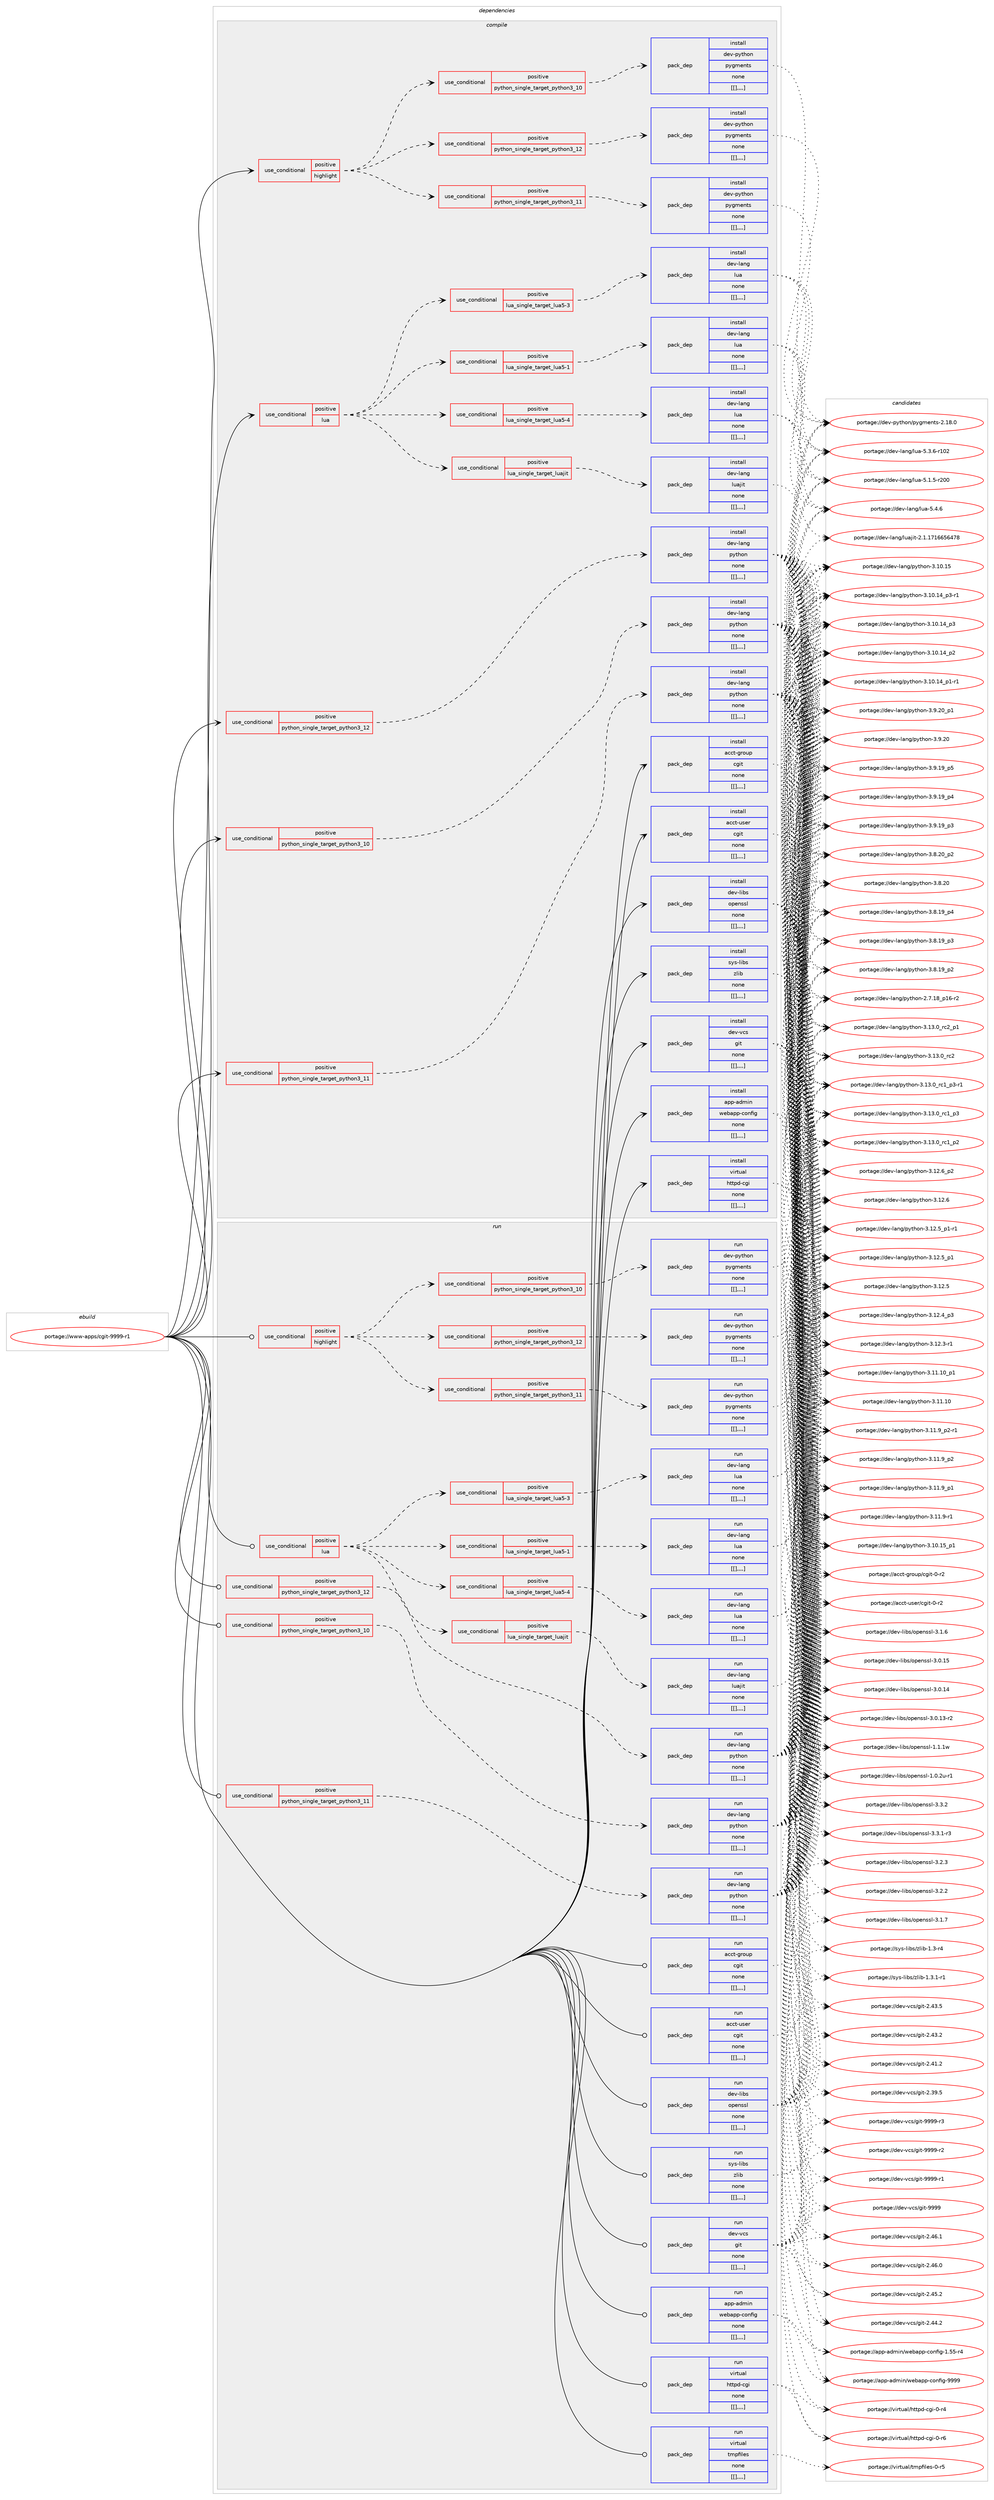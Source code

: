 digraph prolog {

# *************
# Graph options
# *************

newrank=true;
concentrate=true;
compound=true;
graph [rankdir=LR,fontname=Helvetica,fontsize=10,ranksep=1.5];#, ranksep=2.5, nodesep=0.2];
edge  [arrowhead=vee];
node  [fontname=Helvetica,fontsize=10];

# **********
# The ebuild
# **********

subgraph cluster_leftcol {
color=gray;
label=<<i>ebuild</i>>;
id [label="portage://www-apps/cgit-9999-r1", color=red, width=4, href="../www-apps/cgit-9999-r1.svg"];
}

# ****************
# The dependencies
# ****************

subgraph cluster_midcol {
color=gray;
label=<<i>dependencies</i>>;
subgraph cluster_compile {
fillcolor="#eeeeee";
style=filled;
label=<<i>compile</i>>;
subgraph cond123840 {
dependency459252 [label=<<TABLE BORDER="0" CELLBORDER="1" CELLSPACING="0" CELLPADDING="4"><TR><TD ROWSPAN="3" CELLPADDING="10">use_conditional</TD></TR><TR><TD>positive</TD></TR><TR><TD>highlight</TD></TR></TABLE>>, shape=none, color=red];
subgraph cond123841 {
dependency459253 [label=<<TABLE BORDER="0" CELLBORDER="1" CELLSPACING="0" CELLPADDING="4"><TR><TD ROWSPAN="3" CELLPADDING="10">use_conditional</TD></TR><TR><TD>positive</TD></TR><TR><TD>python_single_target_python3_10</TD></TR></TABLE>>, shape=none, color=red];
subgraph pack332150 {
dependency459254 [label=<<TABLE BORDER="0" CELLBORDER="1" CELLSPACING="0" CELLPADDING="4" WIDTH="220"><TR><TD ROWSPAN="6" CELLPADDING="30">pack_dep</TD></TR><TR><TD WIDTH="110">install</TD></TR><TR><TD>dev-python</TD></TR><TR><TD>pygments</TD></TR><TR><TD>none</TD></TR><TR><TD>[[],,,,]</TD></TR></TABLE>>, shape=none, color=blue];
}
dependency459253:e -> dependency459254:w [weight=20,style="dashed",arrowhead="vee"];
}
dependency459252:e -> dependency459253:w [weight=20,style="dashed",arrowhead="vee"];
subgraph cond123842 {
dependency459255 [label=<<TABLE BORDER="0" CELLBORDER="1" CELLSPACING="0" CELLPADDING="4"><TR><TD ROWSPAN="3" CELLPADDING="10">use_conditional</TD></TR><TR><TD>positive</TD></TR><TR><TD>python_single_target_python3_11</TD></TR></TABLE>>, shape=none, color=red];
subgraph pack332151 {
dependency459256 [label=<<TABLE BORDER="0" CELLBORDER="1" CELLSPACING="0" CELLPADDING="4" WIDTH="220"><TR><TD ROWSPAN="6" CELLPADDING="30">pack_dep</TD></TR><TR><TD WIDTH="110">install</TD></TR><TR><TD>dev-python</TD></TR><TR><TD>pygments</TD></TR><TR><TD>none</TD></TR><TR><TD>[[],,,,]</TD></TR></TABLE>>, shape=none, color=blue];
}
dependency459255:e -> dependency459256:w [weight=20,style="dashed",arrowhead="vee"];
}
dependency459252:e -> dependency459255:w [weight=20,style="dashed",arrowhead="vee"];
subgraph cond123843 {
dependency459257 [label=<<TABLE BORDER="0" CELLBORDER="1" CELLSPACING="0" CELLPADDING="4"><TR><TD ROWSPAN="3" CELLPADDING="10">use_conditional</TD></TR><TR><TD>positive</TD></TR><TR><TD>python_single_target_python3_12</TD></TR></TABLE>>, shape=none, color=red];
subgraph pack332152 {
dependency459258 [label=<<TABLE BORDER="0" CELLBORDER="1" CELLSPACING="0" CELLPADDING="4" WIDTH="220"><TR><TD ROWSPAN="6" CELLPADDING="30">pack_dep</TD></TR><TR><TD WIDTH="110">install</TD></TR><TR><TD>dev-python</TD></TR><TR><TD>pygments</TD></TR><TR><TD>none</TD></TR><TR><TD>[[],,,,]</TD></TR></TABLE>>, shape=none, color=blue];
}
dependency459257:e -> dependency459258:w [weight=20,style="dashed",arrowhead="vee"];
}
dependency459252:e -> dependency459257:w [weight=20,style="dashed",arrowhead="vee"];
}
id:e -> dependency459252:w [weight=20,style="solid",arrowhead="vee"];
subgraph cond123844 {
dependency459259 [label=<<TABLE BORDER="0" CELLBORDER="1" CELLSPACING="0" CELLPADDING="4"><TR><TD ROWSPAN="3" CELLPADDING="10">use_conditional</TD></TR><TR><TD>positive</TD></TR><TR><TD>lua</TD></TR></TABLE>>, shape=none, color=red];
subgraph cond123845 {
dependency459260 [label=<<TABLE BORDER="0" CELLBORDER="1" CELLSPACING="0" CELLPADDING="4"><TR><TD ROWSPAN="3" CELLPADDING="10">use_conditional</TD></TR><TR><TD>positive</TD></TR><TR><TD>lua_single_target_luajit</TD></TR></TABLE>>, shape=none, color=red];
subgraph pack332153 {
dependency459261 [label=<<TABLE BORDER="0" CELLBORDER="1" CELLSPACING="0" CELLPADDING="4" WIDTH="220"><TR><TD ROWSPAN="6" CELLPADDING="30">pack_dep</TD></TR><TR><TD WIDTH="110">install</TD></TR><TR><TD>dev-lang</TD></TR><TR><TD>luajit</TD></TR><TR><TD>none</TD></TR><TR><TD>[[],,,,]</TD></TR></TABLE>>, shape=none, color=blue];
}
dependency459260:e -> dependency459261:w [weight=20,style="dashed",arrowhead="vee"];
}
dependency459259:e -> dependency459260:w [weight=20,style="dashed",arrowhead="vee"];
subgraph cond123846 {
dependency459262 [label=<<TABLE BORDER="0" CELLBORDER="1" CELLSPACING="0" CELLPADDING="4"><TR><TD ROWSPAN="3" CELLPADDING="10">use_conditional</TD></TR><TR><TD>positive</TD></TR><TR><TD>lua_single_target_lua5-1</TD></TR></TABLE>>, shape=none, color=red];
subgraph pack332154 {
dependency459263 [label=<<TABLE BORDER="0" CELLBORDER="1" CELLSPACING="0" CELLPADDING="4" WIDTH="220"><TR><TD ROWSPAN="6" CELLPADDING="30">pack_dep</TD></TR><TR><TD WIDTH="110">install</TD></TR><TR><TD>dev-lang</TD></TR><TR><TD>lua</TD></TR><TR><TD>none</TD></TR><TR><TD>[[],,,,]</TD></TR></TABLE>>, shape=none, color=blue];
}
dependency459262:e -> dependency459263:w [weight=20,style="dashed",arrowhead="vee"];
}
dependency459259:e -> dependency459262:w [weight=20,style="dashed",arrowhead="vee"];
subgraph cond123847 {
dependency459264 [label=<<TABLE BORDER="0" CELLBORDER="1" CELLSPACING="0" CELLPADDING="4"><TR><TD ROWSPAN="3" CELLPADDING="10">use_conditional</TD></TR><TR><TD>positive</TD></TR><TR><TD>lua_single_target_lua5-3</TD></TR></TABLE>>, shape=none, color=red];
subgraph pack332155 {
dependency459265 [label=<<TABLE BORDER="0" CELLBORDER="1" CELLSPACING="0" CELLPADDING="4" WIDTH="220"><TR><TD ROWSPAN="6" CELLPADDING="30">pack_dep</TD></TR><TR><TD WIDTH="110">install</TD></TR><TR><TD>dev-lang</TD></TR><TR><TD>lua</TD></TR><TR><TD>none</TD></TR><TR><TD>[[],,,,]</TD></TR></TABLE>>, shape=none, color=blue];
}
dependency459264:e -> dependency459265:w [weight=20,style="dashed",arrowhead="vee"];
}
dependency459259:e -> dependency459264:w [weight=20,style="dashed",arrowhead="vee"];
subgraph cond123848 {
dependency459266 [label=<<TABLE BORDER="0" CELLBORDER="1" CELLSPACING="0" CELLPADDING="4"><TR><TD ROWSPAN="3" CELLPADDING="10">use_conditional</TD></TR><TR><TD>positive</TD></TR><TR><TD>lua_single_target_lua5-4</TD></TR></TABLE>>, shape=none, color=red];
subgraph pack332156 {
dependency459267 [label=<<TABLE BORDER="0" CELLBORDER="1" CELLSPACING="0" CELLPADDING="4" WIDTH="220"><TR><TD ROWSPAN="6" CELLPADDING="30">pack_dep</TD></TR><TR><TD WIDTH="110">install</TD></TR><TR><TD>dev-lang</TD></TR><TR><TD>lua</TD></TR><TR><TD>none</TD></TR><TR><TD>[[],,,,]</TD></TR></TABLE>>, shape=none, color=blue];
}
dependency459266:e -> dependency459267:w [weight=20,style="dashed",arrowhead="vee"];
}
dependency459259:e -> dependency459266:w [weight=20,style="dashed",arrowhead="vee"];
}
id:e -> dependency459259:w [weight=20,style="solid",arrowhead="vee"];
subgraph cond123849 {
dependency459268 [label=<<TABLE BORDER="0" CELLBORDER="1" CELLSPACING="0" CELLPADDING="4"><TR><TD ROWSPAN="3" CELLPADDING="10">use_conditional</TD></TR><TR><TD>positive</TD></TR><TR><TD>python_single_target_python3_10</TD></TR></TABLE>>, shape=none, color=red];
subgraph pack332157 {
dependency459269 [label=<<TABLE BORDER="0" CELLBORDER="1" CELLSPACING="0" CELLPADDING="4" WIDTH="220"><TR><TD ROWSPAN="6" CELLPADDING="30">pack_dep</TD></TR><TR><TD WIDTH="110">install</TD></TR><TR><TD>dev-lang</TD></TR><TR><TD>python</TD></TR><TR><TD>none</TD></TR><TR><TD>[[],,,,]</TD></TR></TABLE>>, shape=none, color=blue];
}
dependency459268:e -> dependency459269:w [weight=20,style="dashed",arrowhead="vee"];
}
id:e -> dependency459268:w [weight=20,style="solid",arrowhead="vee"];
subgraph cond123850 {
dependency459270 [label=<<TABLE BORDER="0" CELLBORDER="1" CELLSPACING="0" CELLPADDING="4"><TR><TD ROWSPAN="3" CELLPADDING="10">use_conditional</TD></TR><TR><TD>positive</TD></TR><TR><TD>python_single_target_python3_11</TD></TR></TABLE>>, shape=none, color=red];
subgraph pack332158 {
dependency459271 [label=<<TABLE BORDER="0" CELLBORDER="1" CELLSPACING="0" CELLPADDING="4" WIDTH="220"><TR><TD ROWSPAN="6" CELLPADDING="30">pack_dep</TD></TR><TR><TD WIDTH="110">install</TD></TR><TR><TD>dev-lang</TD></TR><TR><TD>python</TD></TR><TR><TD>none</TD></TR><TR><TD>[[],,,,]</TD></TR></TABLE>>, shape=none, color=blue];
}
dependency459270:e -> dependency459271:w [weight=20,style="dashed",arrowhead="vee"];
}
id:e -> dependency459270:w [weight=20,style="solid",arrowhead="vee"];
subgraph cond123851 {
dependency459272 [label=<<TABLE BORDER="0" CELLBORDER="1" CELLSPACING="0" CELLPADDING="4"><TR><TD ROWSPAN="3" CELLPADDING="10">use_conditional</TD></TR><TR><TD>positive</TD></TR><TR><TD>python_single_target_python3_12</TD></TR></TABLE>>, shape=none, color=red];
subgraph pack332159 {
dependency459273 [label=<<TABLE BORDER="0" CELLBORDER="1" CELLSPACING="0" CELLPADDING="4" WIDTH="220"><TR><TD ROWSPAN="6" CELLPADDING="30">pack_dep</TD></TR><TR><TD WIDTH="110">install</TD></TR><TR><TD>dev-lang</TD></TR><TR><TD>python</TD></TR><TR><TD>none</TD></TR><TR><TD>[[],,,,]</TD></TR></TABLE>>, shape=none, color=blue];
}
dependency459272:e -> dependency459273:w [weight=20,style="dashed",arrowhead="vee"];
}
id:e -> dependency459272:w [weight=20,style="solid",arrowhead="vee"];
subgraph pack332160 {
dependency459274 [label=<<TABLE BORDER="0" CELLBORDER="1" CELLSPACING="0" CELLPADDING="4" WIDTH="220"><TR><TD ROWSPAN="6" CELLPADDING="30">pack_dep</TD></TR><TR><TD WIDTH="110">install</TD></TR><TR><TD>acct-group</TD></TR><TR><TD>cgit</TD></TR><TR><TD>none</TD></TR><TR><TD>[[],,,,]</TD></TR></TABLE>>, shape=none, color=blue];
}
id:e -> dependency459274:w [weight=20,style="solid",arrowhead="vee"];
subgraph pack332161 {
dependency459275 [label=<<TABLE BORDER="0" CELLBORDER="1" CELLSPACING="0" CELLPADDING="4" WIDTH="220"><TR><TD ROWSPAN="6" CELLPADDING="30">pack_dep</TD></TR><TR><TD WIDTH="110">install</TD></TR><TR><TD>acct-user</TD></TR><TR><TD>cgit</TD></TR><TR><TD>none</TD></TR><TR><TD>[[],,,,]</TD></TR></TABLE>>, shape=none, color=blue];
}
id:e -> dependency459275:w [weight=20,style="solid",arrowhead="vee"];
subgraph pack332162 {
dependency459276 [label=<<TABLE BORDER="0" CELLBORDER="1" CELLSPACING="0" CELLPADDING="4" WIDTH="220"><TR><TD ROWSPAN="6" CELLPADDING="30">pack_dep</TD></TR><TR><TD WIDTH="110">install</TD></TR><TR><TD>app-admin</TD></TR><TR><TD>webapp-config</TD></TR><TR><TD>none</TD></TR><TR><TD>[[],,,,]</TD></TR></TABLE>>, shape=none, color=blue];
}
id:e -> dependency459276:w [weight=20,style="solid",arrowhead="vee"];
subgraph pack332163 {
dependency459277 [label=<<TABLE BORDER="0" CELLBORDER="1" CELLSPACING="0" CELLPADDING="4" WIDTH="220"><TR><TD ROWSPAN="6" CELLPADDING="30">pack_dep</TD></TR><TR><TD WIDTH="110">install</TD></TR><TR><TD>dev-libs</TD></TR><TR><TD>openssl</TD></TR><TR><TD>none</TD></TR><TR><TD>[[],,,,]</TD></TR></TABLE>>, shape=none, color=blue];
}
id:e -> dependency459277:w [weight=20,style="solid",arrowhead="vee"];
subgraph pack332164 {
dependency459278 [label=<<TABLE BORDER="0" CELLBORDER="1" CELLSPACING="0" CELLPADDING="4" WIDTH="220"><TR><TD ROWSPAN="6" CELLPADDING="30">pack_dep</TD></TR><TR><TD WIDTH="110">install</TD></TR><TR><TD>dev-vcs</TD></TR><TR><TD>git</TD></TR><TR><TD>none</TD></TR><TR><TD>[[],,,,]</TD></TR></TABLE>>, shape=none, color=blue];
}
id:e -> dependency459278:w [weight=20,style="solid",arrowhead="vee"];
subgraph pack332165 {
dependency459279 [label=<<TABLE BORDER="0" CELLBORDER="1" CELLSPACING="0" CELLPADDING="4" WIDTH="220"><TR><TD ROWSPAN="6" CELLPADDING="30">pack_dep</TD></TR><TR><TD WIDTH="110">install</TD></TR><TR><TD>sys-libs</TD></TR><TR><TD>zlib</TD></TR><TR><TD>none</TD></TR><TR><TD>[[],,,,]</TD></TR></TABLE>>, shape=none, color=blue];
}
id:e -> dependency459279:w [weight=20,style="solid",arrowhead="vee"];
subgraph pack332166 {
dependency459280 [label=<<TABLE BORDER="0" CELLBORDER="1" CELLSPACING="0" CELLPADDING="4" WIDTH="220"><TR><TD ROWSPAN="6" CELLPADDING="30">pack_dep</TD></TR><TR><TD WIDTH="110">install</TD></TR><TR><TD>virtual</TD></TR><TR><TD>httpd-cgi</TD></TR><TR><TD>none</TD></TR><TR><TD>[[],,,,]</TD></TR></TABLE>>, shape=none, color=blue];
}
id:e -> dependency459280:w [weight=20,style="solid",arrowhead="vee"];
}
subgraph cluster_compileandrun {
fillcolor="#eeeeee";
style=filled;
label=<<i>compile and run</i>>;
}
subgraph cluster_run {
fillcolor="#eeeeee";
style=filled;
label=<<i>run</i>>;
subgraph cond123852 {
dependency459281 [label=<<TABLE BORDER="0" CELLBORDER="1" CELLSPACING="0" CELLPADDING="4"><TR><TD ROWSPAN="3" CELLPADDING="10">use_conditional</TD></TR><TR><TD>positive</TD></TR><TR><TD>highlight</TD></TR></TABLE>>, shape=none, color=red];
subgraph cond123853 {
dependency459282 [label=<<TABLE BORDER="0" CELLBORDER="1" CELLSPACING="0" CELLPADDING="4"><TR><TD ROWSPAN="3" CELLPADDING="10">use_conditional</TD></TR><TR><TD>positive</TD></TR><TR><TD>python_single_target_python3_10</TD></TR></TABLE>>, shape=none, color=red];
subgraph pack332167 {
dependency459283 [label=<<TABLE BORDER="0" CELLBORDER="1" CELLSPACING="0" CELLPADDING="4" WIDTH="220"><TR><TD ROWSPAN="6" CELLPADDING="30">pack_dep</TD></TR><TR><TD WIDTH="110">run</TD></TR><TR><TD>dev-python</TD></TR><TR><TD>pygments</TD></TR><TR><TD>none</TD></TR><TR><TD>[[],,,,]</TD></TR></TABLE>>, shape=none, color=blue];
}
dependency459282:e -> dependency459283:w [weight=20,style="dashed",arrowhead="vee"];
}
dependency459281:e -> dependency459282:w [weight=20,style="dashed",arrowhead="vee"];
subgraph cond123854 {
dependency459284 [label=<<TABLE BORDER="0" CELLBORDER="1" CELLSPACING="0" CELLPADDING="4"><TR><TD ROWSPAN="3" CELLPADDING="10">use_conditional</TD></TR><TR><TD>positive</TD></TR><TR><TD>python_single_target_python3_11</TD></TR></TABLE>>, shape=none, color=red];
subgraph pack332168 {
dependency459285 [label=<<TABLE BORDER="0" CELLBORDER="1" CELLSPACING="0" CELLPADDING="4" WIDTH="220"><TR><TD ROWSPAN="6" CELLPADDING="30">pack_dep</TD></TR><TR><TD WIDTH="110">run</TD></TR><TR><TD>dev-python</TD></TR><TR><TD>pygments</TD></TR><TR><TD>none</TD></TR><TR><TD>[[],,,,]</TD></TR></TABLE>>, shape=none, color=blue];
}
dependency459284:e -> dependency459285:w [weight=20,style="dashed",arrowhead="vee"];
}
dependency459281:e -> dependency459284:w [weight=20,style="dashed",arrowhead="vee"];
subgraph cond123855 {
dependency459286 [label=<<TABLE BORDER="0" CELLBORDER="1" CELLSPACING="0" CELLPADDING="4"><TR><TD ROWSPAN="3" CELLPADDING="10">use_conditional</TD></TR><TR><TD>positive</TD></TR><TR><TD>python_single_target_python3_12</TD></TR></TABLE>>, shape=none, color=red];
subgraph pack332169 {
dependency459287 [label=<<TABLE BORDER="0" CELLBORDER="1" CELLSPACING="0" CELLPADDING="4" WIDTH="220"><TR><TD ROWSPAN="6" CELLPADDING="30">pack_dep</TD></TR><TR><TD WIDTH="110">run</TD></TR><TR><TD>dev-python</TD></TR><TR><TD>pygments</TD></TR><TR><TD>none</TD></TR><TR><TD>[[],,,,]</TD></TR></TABLE>>, shape=none, color=blue];
}
dependency459286:e -> dependency459287:w [weight=20,style="dashed",arrowhead="vee"];
}
dependency459281:e -> dependency459286:w [weight=20,style="dashed",arrowhead="vee"];
}
id:e -> dependency459281:w [weight=20,style="solid",arrowhead="odot"];
subgraph cond123856 {
dependency459288 [label=<<TABLE BORDER="0" CELLBORDER="1" CELLSPACING="0" CELLPADDING="4"><TR><TD ROWSPAN="3" CELLPADDING="10">use_conditional</TD></TR><TR><TD>positive</TD></TR><TR><TD>lua</TD></TR></TABLE>>, shape=none, color=red];
subgraph cond123857 {
dependency459289 [label=<<TABLE BORDER="0" CELLBORDER="1" CELLSPACING="0" CELLPADDING="4"><TR><TD ROWSPAN="3" CELLPADDING="10">use_conditional</TD></TR><TR><TD>positive</TD></TR><TR><TD>lua_single_target_luajit</TD></TR></TABLE>>, shape=none, color=red];
subgraph pack332170 {
dependency459290 [label=<<TABLE BORDER="0" CELLBORDER="1" CELLSPACING="0" CELLPADDING="4" WIDTH="220"><TR><TD ROWSPAN="6" CELLPADDING="30">pack_dep</TD></TR><TR><TD WIDTH="110">run</TD></TR><TR><TD>dev-lang</TD></TR><TR><TD>luajit</TD></TR><TR><TD>none</TD></TR><TR><TD>[[],,,,]</TD></TR></TABLE>>, shape=none, color=blue];
}
dependency459289:e -> dependency459290:w [weight=20,style="dashed",arrowhead="vee"];
}
dependency459288:e -> dependency459289:w [weight=20,style="dashed",arrowhead="vee"];
subgraph cond123858 {
dependency459291 [label=<<TABLE BORDER="0" CELLBORDER="1" CELLSPACING="0" CELLPADDING="4"><TR><TD ROWSPAN="3" CELLPADDING="10">use_conditional</TD></TR><TR><TD>positive</TD></TR><TR><TD>lua_single_target_lua5-1</TD></TR></TABLE>>, shape=none, color=red];
subgraph pack332171 {
dependency459292 [label=<<TABLE BORDER="0" CELLBORDER="1" CELLSPACING="0" CELLPADDING="4" WIDTH="220"><TR><TD ROWSPAN="6" CELLPADDING="30">pack_dep</TD></TR><TR><TD WIDTH="110">run</TD></TR><TR><TD>dev-lang</TD></TR><TR><TD>lua</TD></TR><TR><TD>none</TD></TR><TR><TD>[[],,,,]</TD></TR></TABLE>>, shape=none, color=blue];
}
dependency459291:e -> dependency459292:w [weight=20,style="dashed",arrowhead="vee"];
}
dependency459288:e -> dependency459291:w [weight=20,style="dashed",arrowhead="vee"];
subgraph cond123859 {
dependency459293 [label=<<TABLE BORDER="0" CELLBORDER="1" CELLSPACING="0" CELLPADDING="4"><TR><TD ROWSPAN="3" CELLPADDING="10">use_conditional</TD></TR><TR><TD>positive</TD></TR><TR><TD>lua_single_target_lua5-3</TD></TR></TABLE>>, shape=none, color=red];
subgraph pack332172 {
dependency459294 [label=<<TABLE BORDER="0" CELLBORDER="1" CELLSPACING="0" CELLPADDING="4" WIDTH="220"><TR><TD ROWSPAN="6" CELLPADDING="30">pack_dep</TD></TR><TR><TD WIDTH="110">run</TD></TR><TR><TD>dev-lang</TD></TR><TR><TD>lua</TD></TR><TR><TD>none</TD></TR><TR><TD>[[],,,,]</TD></TR></TABLE>>, shape=none, color=blue];
}
dependency459293:e -> dependency459294:w [weight=20,style="dashed",arrowhead="vee"];
}
dependency459288:e -> dependency459293:w [weight=20,style="dashed",arrowhead="vee"];
subgraph cond123860 {
dependency459295 [label=<<TABLE BORDER="0" CELLBORDER="1" CELLSPACING="0" CELLPADDING="4"><TR><TD ROWSPAN="3" CELLPADDING="10">use_conditional</TD></TR><TR><TD>positive</TD></TR><TR><TD>lua_single_target_lua5-4</TD></TR></TABLE>>, shape=none, color=red];
subgraph pack332173 {
dependency459296 [label=<<TABLE BORDER="0" CELLBORDER="1" CELLSPACING="0" CELLPADDING="4" WIDTH="220"><TR><TD ROWSPAN="6" CELLPADDING="30">pack_dep</TD></TR><TR><TD WIDTH="110">run</TD></TR><TR><TD>dev-lang</TD></TR><TR><TD>lua</TD></TR><TR><TD>none</TD></TR><TR><TD>[[],,,,]</TD></TR></TABLE>>, shape=none, color=blue];
}
dependency459295:e -> dependency459296:w [weight=20,style="dashed",arrowhead="vee"];
}
dependency459288:e -> dependency459295:w [weight=20,style="dashed",arrowhead="vee"];
}
id:e -> dependency459288:w [weight=20,style="solid",arrowhead="odot"];
subgraph cond123861 {
dependency459297 [label=<<TABLE BORDER="0" CELLBORDER="1" CELLSPACING="0" CELLPADDING="4"><TR><TD ROWSPAN="3" CELLPADDING="10">use_conditional</TD></TR><TR><TD>positive</TD></TR><TR><TD>python_single_target_python3_10</TD></TR></TABLE>>, shape=none, color=red];
subgraph pack332174 {
dependency459298 [label=<<TABLE BORDER="0" CELLBORDER="1" CELLSPACING="0" CELLPADDING="4" WIDTH="220"><TR><TD ROWSPAN="6" CELLPADDING="30">pack_dep</TD></TR><TR><TD WIDTH="110">run</TD></TR><TR><TD>dev-lang</TD></TR><TR><TD>python</TD></TR><TR><TD>none</TD></TR><TR><TD>[[],,,,]</TD></TR></TABLE>>, shape=none, color=blue];
}
dependency459297:e -> dependency459298:w [weight=20,style="dashed",arrowhead="vee"];
}
id:e -> dependency459297:w [weight=20,style="solid",arrowhead="odot"];
subgraph cond123862 {
dependency459299 [label=<<TABLE BORDER="0" CELLBORDER="1" CELLSPACING="0" CELLPADDING="4"><TR><TD ROWSPAN="3" CELLPADDING="10">use_conditional</TD></TR><TR><TD>positive</TD></TR><TR><TD>python_single_target_python3_11</TD></TR></TABLE>>, shape=none, color=red];
subgraph pack332175 {
dependency459300 [label=<<TABLE BORDER="0" CELLBORDER="1" CELLSPACING="0" CELLPADDING="4" WIDTH="220"><TR><TD ROWSPAN="6" CELLPADDING="30">pack_dep</TD></TR><TR><TD WIDTH="110">run</TD></TR><TR><TD>dev-lang</TD></TR><TR><TD>python</TD></TR><TR><TD>none</TD></TR><TR><TD>[[],,,,]</TD></TR></TABLE>>, shape=none, color=blue];
}
dependency459299:e -> dependency459300:w [weight=20,style="dashed",arrowhead="vee"];
}
id:e -> dependency459299:w [weight=20,style="solid",arrowhead="odot"];
subgraph cond123863 {
dependency459301 [label=<<TABLE BORDER="0" CELLBORDER="1" CELLSPACING="0" CELLPADDING="4"><TR><TD ROWSPAN="3" CELLPADDING="10">use_conditional</TD></TR><TR><TD>positive</TD></TR><TR><TD>python_single_target_python3_12</TD></TR></TABLE>>, shape=none, color=red];
subgraph pack332176 {
dependency459302 [label=<<TABLE BORDER="0" CELLBORDER="1" CELLSPACING="0" CELLPADDING="4" WIDTH="220"><TR><TD ROWSPAN="6" CELLPADDING="30">pack_dep</TD></TR><TR><TD WIDTH="110">run</TD></TR><TR><TD>dev-lang</TD></TR><TR><TD>python</TD></TR><TR><TD>none</TD></TR><TR><TD>[[],,,,]</TD></TR></TABLE>>, shape=none, color=blue];
}
dependency459301:e -> dependency459302:w [weight=20,style="dashed",arrowhead="vee"];
}
id:e -> dependency459301:w [weight=20,style="solid",arrowhead="odot"];
subgraph pack332177 {
dependency459303 [label=<<TABLE BORDER="0" CELLBORDER="1" CELLSPACING="0" CELLPADDING="4" WIDTH="220"><TR><TD ROWSPAN="6" CELLPADDING="30">pack_dep</TD></TR><TR><TD WIDTH="110">run</TD></TR><TR><TD>acct-group</TD></TR><TR><TD>cgit</TD></TR><TR><TD>none</TD></TR><TR><TD>[[],,,,]</TD></TR></TABLE>>, shape=none, color=blue];
}
id:e -> dependency459303:w [weight=20,style="solid",arrowhead="odot"];
subgraph pack332178 {
dependency459304 [label=<<TABLE BORDER="0" CELLBORDER="1" CELLSPACING="0" CELLPADDING="4" WIDTH="220"><TR><TD ROWSPAN="6" CELLPADDING="30">pack_dep</TD></TR><TR><TD WIDTH="110">run</TD></TR><TR><TD>acct-user</TD></TR><TR><TD>cgit</TD></TR><TR><TD>none</TD></TR><TR><TD>[[],,,,]</TD></TR></TABLE>>, shape=none, color=blue];
}
id:e -> dependency459304:w [weight=20,style="solid",arrowhead="odot"];
subgraph pack332179 {
dependency459305 [label=<<TABLE BORDER="0" CELLBORDER="1" CELLSPACING="0" CELLPADDING="4" WIDTH="220"><TR><TD ROWSPAN="6" CELLPADDING="30">pack_dep</TD></TR><TR><TD WIDTH="110">run</TD></TR><TR><TD>app-admin</TD></TR><TR><TD>webapp-config</TD></TR><TR><TD>none</TD></TR><TR><TD>[[],,,,]</TD></TR></TABLE>>, shape=none, color=blue];
}
id:e -> dependency459305:w [weight=20,style="solid",arrowhead="odot"];
subgraph pack332180 {
dependency459306 [label=<<TABLE BORDER="0" CELLBORDER="1" CELLSPACING="0" CELLPADDING="4" WIDTH="220"><TR><TD ROWSPAN="6" CELLPADDING="30">pack_dep</TD></TR><TR><TD WIDTH="110">run</TD></TR><TR><TD>dev-libs</TD></TR><TR><TD>openssl</TD></TR><TR><TD>none</TD></TR><TR><TD>[[],,,,]</TD></TR></TABLE>>, shape=none, color=blue];
}
id:e -> dependency459306:w [weight=20,style="solid",arrowhead="odot"];
subgraph pack332181 {
dependency459307 [label=<<TABLE BORDER="0" CELLBORDER="1" CELLSPACING="0" CELLPADDING="4" WIDTH="220"><TR><TD ROWSPAN="6" CELLPADDING="30">pack_dep</TD></TR><TR><TD WIDTH="110">run</TD></TR><TR><TD>dev-vcs</TD></TR><TR><TD>git</TD></TR><TR><TD>none</TD></TR><TR><TD>[[],,,,]</TD></TR></TABLE>>, shape=none, color=blue];
}
id:e -> dependency459307:w [weight=20,style="solid",arrowhead="odot"];
subgraph pack332182 {
dependency459308 [label=<<TABLE BORDER="0" CELLBORDER="1" CELLSPACING="0" CELLPADDING="4" WIDTH="220"><TR><TD ROWSPAN="6" CELLPADDING="30">pack_dep</TD></TR><TR><TD WIDTH="110">run</TD></TR><TR><TD>sys-libs</TD></TR><TR><TD>zlib</TD></TR><TR><TD>none</TD></TR><TR><TD>[[],,,,]</TD></TR></TABLE>>, shape=none, color=blue];
}
id:e -> dependency459308:w [weight=20,style="solid",arrowhead="odot"];
subgraph pack332183 {
dependency459309 [label=<<TABLE BORDER="0" CELLBORDER="1" CELLSPACING="0" CELLPADDING="4" WIDTH="220"><TR><TD ROWSPAN="6" CELLPADDING="30">pack_dep</TD></TR><TR><TD WIDTH="110">run</TD></TR><TR><TD>virtual</TD></TR><TR><TD>httpd-cgi</TD></TR><TR><TD>none</TD></TR><TR><TD>[[],,,,]</TD></TR></TABLE>>, shape=none, color=blue];
}
id:e -> dependency459309:w [weight=20,style="solid",arrowhead="odot"];
subgraph pack332184 {
dependency459310 [label=<<TABLE BORDER="0" CELLBORDER="1" CELLSPACING="0" CELLPADDING="4" WIDTH="220"><TR><TD ROWSPAN="6" CELLPADDING="30">pack_dep</TD></TR><TR><TD WIDTH="110">run</TD></TR><TR><TD>virtual</TD></TR><TR><TD>tmpfiles</TD></TR><TR><TD>none</TD></TR><TR><TD>[[],,,,]</TD></TR></TABLE>>, shape=none, color=blue];
}
id:e -> dependency459310:w [weight=20,style="solid",arrowhead="odot"];
}
}

# **************
# The candidates
# **************

subgraph cluster_choices {
rank=same;
color=gray;
label=<<i>candidates</i>>;

subgraph choice332150 {
color=black;
nodesep=1;
choice100101118451121211161041111104711212110310910111011611545504649564648 [label="portage://dev-python/pygments-2.18.0", color=red, width=4,href="../dev-python/pygments-2.18.0.svg"];
dependency459254:e -> choice100101118451121211161041111104711212110310910111011611545504649564648:w [style=dotted,weight="100"];
}
subgraph choice332151 {
color=black;
nodesep=1;
choice100101118451121211161041111104711212110310910111011611545504649564648 [label="portage://dev-python/pygments-2.18.0", color=red, width=4,href="../dev-python/pygments-2.18.0.svg"];
dependency459256:e -> choice100101118451121211161041111104711212110310910111011611545504649564648:w [style=dotted,weight="100"];
}
subgraph choice332152 {
color=black;
nodesep=1;
choice100101118451121211161041111104711212110310910111011611545504649564648 [label="portage://dev-python/pygments-2.18.0", color=red, width=4,href="../dev-python/pygments-2.18.0.svg"];
dependency459258:e -> choice100101118451121211161041111104711212110310910111011611545504649564648:w [style=dotted,weight="100"];
}
subgraph choice332153 {
color=black;
nodesep=1;
choice10010111845108971101034710811797106105116455046494649554954545354525556 [label="portage://dev-lang/luajit-2.1.1716656478", color=red, width=4,href="../dev-lang/luajit-2.1.1716656478.svg"];
dependency459261:e -> choice10010111845108971101034710811797106105116455046494649554954545354525556:w [style=dotted,weight="100"];
}
subgraph choice332154 {
color=black;
nodesep=1;
choice10010111845108971101034710811797455346524654 [label="portage://dev-lang/lua-5.4.6", color=red, width=4,href="../dev-lang/lua-5.4.6.svg"];
choice1001011184510897110103471081179745534651465445114494850 [label="portage://dev-lang/lua-5.3.6-r102", color=red, width=4,href="../dev-lang/lua-5.3.6-r102.svg"];
choice1001011184510897110103471081179745534649465345114504848 [label="portage://dev-lang/lua-5.1.5-r200", color=red, width=4,href="../dev-lang/lua-5.1.5-r200.svg"];
dependency459263:e -> choice10010111845108971101034710811797455346524654:w [style=dotted,weight="100"];
dependency459263:e -> choice1001011184510897110103471081179745534651465445114494850:w [style=dotted,weight="100"];
dependency459263:e -> choice1001011184510897110103471081179745534649465345114504848:w [style=dotted,weight="100"];
}
subgraph choice332155 {
color=black;
nodesep=1;
choice10010111845108971101034710811797455346524654 [label="portage://dev-lang/lua-5.4.6", color=red, width=4,href="../dev-lang/lua-5.4.6.svg"];
choice1001011184510897110103471081179745534651465445114494850 [label="portage://dev-lang/lua-5.3.6-r102", color=red, width=4,href="../dev-lang/lua-5.3.6-r102.svg"];
choice1001011184510897110103471081179745534649465345114504848 [label="portage://dev-lang/lua-5.1.5-r200", color=red, width=4,href="../dev-lang/lua-5.1.5-r200.svg"];
dependency459265:e -> choice10010111845108971101034710811797455346524654:w [style=dotted,weight="100"];
dependency459265:e -> choice1001011184510897110103471081179745534651465445114494850:w [style=dotted,weight="100"];
dependency459265:e -> choice1001011184510897110103471081179745534649465345114504848:w [style=dotted,weight="100"];
}
subgraph choice332156 {
color=black;
nodesep=1;
choice10010111845108971101034710811797455346524654 [label="portage://dev-lang/lua-5.4.6", color=red, width=4,href="../dev-lang/lua-5.4.6.svg"];
choice1001011184510897110103471081179745534651465445114494850 [label="portage://dev-lang/lua-5.3.6-r102", color=red, width=4,href="../dev-lang/lua-5.3.6-r102.svg"];
choice1001011184510897110103471081179745534649465345114504848 [label="portage://dev-lang/lua-5.1.5-r200", color=red, width=4,href="../dev-lang/lua-5.1.5-r200.svg"];
dependency459267:e -> choice10010111845108971101034710811797455346524654:w [style=dotted,weight="100"];
dependency459267:e -> choice1001011184510897110103471081179745534651465445114494850:w [style=dotted,weight="100"];
dependency459267:e -> choice1001011184510897110103471081179745534649465345114504848:w [style=dotted,weight="100"];
}
subgraph choice332157 {
color=black;
nodesep=1;
choice100101118451089711010347112121116104111110455146495146489511499509511249 [label="portage://dev-lang/python-3.13.0_rc2_p1", color=red, width=4,href="../dev-lang/python-3.13.0_rc2_p1.svg"];
choice10010111845108971101034711212111610411111045514649514648951149950 [label="portage://dev-lang/python-3.13.0_rc2", color=red, width=4,href="../dev-lang/python-3.13.0_rc2.svg"];
choice1001011184510897110103471121211161041111104551464951464895114994995112514511449 [label="portage://dev-lang/python-3.13.0_rc1_p3-r1", color=red, width=4,href="../dev-lang/python-3.13.0_rc1_p3-r1.svg"];
choice100101118451089711010347112121116104111110455146495146489511499499511251 [label="portage://dev-lang/python-3.13.0_rc1_p3", color=red, width=4,href="../dev-lang/python-3.13.0_rc1_p3.svg"];
choice100101118451089711010347112121116104111110455146495146489511499499511250 [label="portage://dev-lang/python-3.13.0_rc1_p2", color=red, width=4,href="../dev-lang/python-3.13.0_rc1_p2.svg"];
choice100101118451089711010347112121116104111110455146495046549511250 [label="portage://dev-lang/python-3.12.6_p2", color=red, width=4,href="../dev-lang/python-3.12.6_p2.svg"];
choice10010111845108971101034711212111610411111045514649504654 [label="portage://dev-lang/python-3.12.6", color=red, width=4,href="../dev-lang/python-3.12.6.svg"];
choice1001011184510897110103471121211161041111104551464950465395112494511449 [label="portage://dev-lang/python-3.12.5_p1-r1", color=red, width=4,href="../dev-lang/python-3.12.5_p1-r1.svg"];
choice100101118451089711010347112121116104111110455146495046539511249 [label="portage://dev-lang/python-3.12.5_p1", color=red, width=4,href="../dev-lang/python-3.12.5_p1.svg"];
choice10010111845108971101034711212111610411111045514649504653 [label="portage://dev-lang/python-3.12.5", color=red, width=4,href="../dev-lang/python-3.12.5.svg"];
choice100101118451089711010347112121116104111110455146495046529511251 [label="portage://dev-lang/python-3.12.4_p3", color=red, width=4,href="../dev-lang/python-3.12.4_p3.svg"];
choice100101118451089711010347112121116104111110455146495046514511449 [label="portage://dev-lang/python-3.12.3-r1", color=red, width=4,href="../dev-lang/python-3.12.3-r1.svg"];
choice10010111845108971101034711212111610411111045514649494649489511249 [label="portage://dev-lang/python-3.11.10_p1", color=red, width=4,href="../dev-lang/python-3.11.10_p1.svg"];
choice1001011184510897110103471121211161041111104551464949464948 [label="portage://dev-lang/python-3.11.10", color=red, width=4,href="../dev-lang/python-3.11.10.svg"];
choice1001011184510897110103471121211161041111104551464949465795112504511449 [label="portage://dev-lang/python-3.11.9_p2-r1", color=red, width=4,href="../dev-lang/python-3.11.9_p2-r1.svg"];
choice100101118451089711010347112121116104111110455146494946579511250 [label="portage://dev-lang/python-3.11.9_p2", color=red, width=4,href="../dev-lang/python-3.11.9_p2.svg"];
choice100101118451089711010347112121116104111110455146494946579511249 [label="portage://dev-lang/python-3.11.9_p1", color=red, width=4,href="../dev-lang/python-3.11.9_p1.svg"];
choice100101118451089711010347112121116104111110455146494946574511449 [label="portage://dev-lang/python-3.11.9-r1", color=red, width=4,href="../dev-lang/python-3.11.9-r1.svg"];
choice10010111845108971101034711212111610411111045514649484649539511249 [label="portage://dev-lang/python-3.10.15_p1", color=red, width=4,href="../dev-lang/python-3.10.15_p1.svg"];
choice1001011184510897110103471121211161041111104551464948464953 [label="portage://dev-lang/python-3.10.15", color=red, width=4,href="../dev-lang/python-3.10.15.svg"];
choice100101118451089711010347112121116104111110455146494846495295112514511449 [label="portage://dev-lang/python-3.10.14_p3-r1", color=red, width=4,href="../dev-lang/python-3.10.14_p3-r1.svg"];
choice10010111845108971101034711212111610411111045514649484649529511251 [label="portage://dev-lang/python-3.10.14_p3", color=red, width=4,href="../dev-lang/python-3.10.14_p3.svg"];
choice10010111845108971101034711212111610411111045514649484649529511250 [label="portage://dev-lang/python-3.10.14_p2", color=red, width=4,href="../dev-lang/python-3.10.14_p2.svg"];
choice100101118451089711010347112121116104111110455146494846495295112494511449 [label="portage://dev-lang/python-3.10.14_p1-r1", color=red, width=4,href="../dev-lang/python-3.10.14_p1-r1.svg"];
choice100101118451089711010347112121116104111110455146574650489511249 [label="portage://dev-lang/python-3.9.20_p1", color=red, width=4,href="../dev-lang/python-3.9.20_p1.svg"];
choice10010111845108971101034711212111610411111045514657465048 [label="portage://dev-lang/python-3.9.20", color=red, width=4,href="../dev-lang/python-3.9.20.svg"];
choice100101118451089711010347112121116104111110455146574649579511253 [label="portage://dev-lang/python-3.9.19_p5", color=red, width=4,href="../dev-lang/python-3.9.19_p5.svg"];
choice100101118451089711010347112121116104111110455146574649579511252 [label="portage://dev-lang/python-3.9.19_p4", color=red, width=4,href="../dev-lang/python-3.9.19_p4.svg"];
choice100101118451089711010347112121116104111110455146574649579511251 [label="portage://dev-lang/python-3.9.19_p3", color=red, width=4,href="../dev-lang/python-3.9.19_p3.svg"];
choice100101118451089711010347112121116104111110455146564650489511250 [label="portage://dev-lang/python-3.8.20_p2", color=red, width=4,href="../dev-lang/python-3.8.20_p2.svg"];
choice10010111845108971101034711212111610411111045514656465048 [label="portage://dev-lang/python-3.8.20", color=red, width=4,href="../dev-lang/python-3.8.20.svg"];
choice100101118451089711010347112121116104111110455146564649579511252 [label="portage://dev-lang/python-3.8.19_p4", color=red, width=4,href="../dev-lang/python-3.8.19_p4.svg"];
choice100101118451089711010347112121116104111110455146564649579511251 [label="portage://dev-lang/python-3.8.19_p3", color=red, width=4,href="../dev-lang/python-3.8.19_p3.svg"];
choice100101118451089711010347112121116104111110455146564649579511250 [label="portage://dev-lang/python-3.8.19_p2", color=red, width=4,href="../dev-lang/python-3.8.19_p2.svg"];
choice100101118451089711010347112121116104111110455046554649569511249544511450 [label="portage://dev-lang/python-2.7.18_p16-r2", color=red, width=4,href="../dev-lang/python-2.7.18_p16-r2.svg"];
dependency459269:e -> choice100101118451089711010347112121116104111110455146495146489511499509511249:w [style=dotted,weight="100"];
dependency459269:e -> choice10010111845108971101034711212111610411111045514649514648951149950:w [style=dotted,weight="100"];
dependency459269:e -> choice1001011184510897110103471121211161041111104551464951464895114994995112514511449:w [style=dotted,weight="100"];
dependency459269:e -> choice100101118451089711010347112121116104111110455146495146489511499499511251:w [style=dotted,weight="100"];
dependency459269:e -> choice100101118451089711010347112121116104111110455146495146489511499499511250:w [style=dotted,weight="100"];
dependency459269:e -> choice100101118451089711010347112121116104111110455146495046549511250:w [style=dotted,weight="100"];
dependency459269:e -> choice10010111845108971101034711212111610411111045514649504654:w [style=dotted,weight="100"];
dependency459269:e -> choice1001011184510897110103471121211161041111104551464950465395112494511449:w [style=dotted,weight="100"];
dependency459269:e -> choice100101118451089711010347112121116104111110455146495046539511249:w [style=dotted,weight="100"];
dependency459269:e -> choice10010111845108971101034711212111610411111045514649504653:w [style=dotted,weight="100"];
dependency459269:e -> choice100101118451089711010347112121116104111110455146495046529511251:w [style=dotted,weight="100"];
dependency459269:e -> choice100101118451089711010347112121116104111110455146495046514511449:w [style=dotted,weight="100"];
dependency459269:e -> choice10010111845108971101034711212111610411111045514649494649489511249:w [style=dotted,weight="100"];
dependency459269:e -> choice1001011184510897110103471121211161041111104551464949464948:w [style=dotted,weight="100"];
dependency459269:e -> choice1001011184510897110103471121211161041111104551464949465795112504511449:w [style=dotted,weight="100"];
dependency459269:e -> choice100101118451089711010347112121116104111110455146494946579511250:w [style=dotted,weight="100"];
dependency459269:e -> choice100101118451089711010347112121116104111110455146494946579511249:w [style=dotted,weight="100"];
dependency459269:e -> choice100101118451089711010347112121116104111110455146494946574511449:w [style=dotted,weight="100"];
dependency459269:e -> choice10010111845108971101034711212111610411111045514649484649539511249:w [style=dotted,weight="100"];
dependency459269:e -> choice1001011184510897110103471121211161041111104551464948464953:w [style=dotted,weight="100"];
dependency459269:e -> choice100101118451089711010347112121116104111110455146494846495295112514511449:w [style=dotted,weight="100"];
dependency459269:e -> choice10010111845108971101034711212111610411111045514649484649529511251:w [style=dotted,weight="100"];
dependency459269:e -> choice10010111845108971101034711212111610411111045514649484649529511250:w [style=dotted,weight="100"];
dependency459269:e -> choice100101118451089711010347112121116104111110455146494846495295112494511449:w [style=dotted,weight="100"];
dependency459269:e -> choice100101118451089711010347112121116104111110455146574650489511249:w [style=dotted,weight="100"];
dependency459269:e -> choice10010111845108971101034711212111610411111045514657465048:w [style=dotted,weight="100"];
dependency459269:e -> choice100101118451089711010347112121116104111110455146574649579511253:w [style=dotted,weight="100"];
dependency459269:e -> choice100101118451089711010347112121116104111110455146574649579511252:w [style=dotted,weight="100"];
dependency459269:e -> choice100101118451089711010347112121116104111110455146574649579511251:w [style=dotted,weight="100"];
dependency459269:e -> choice100101118451089711010347112121116104111110455146564650489511250:w [style=dotted,weight="100"];
dependency459269:e -> choice10010111845108971101034711212111610411111045514656465048:w [style=dotted,weight="100"];
dependency459269:e -> choice100101118451089711010347112121116104111110455146564649579511252:w [style=dotted,weight="100"];
dependency459269:e -> choice100101118451089711010347112121116104111110455146564649579511251:w [style=dotted,weight="100"];
dependency459269:e -> choice100101118451089711010347112121116104111110455146564649579511250:w [style=dotted,weight="100"];
dependency459269:e -> choice100101118451089711010347112121116104111110455046554649569511249544511450:w [style=dotted,weight="100"];
}
subgraph choice332158 {
color=black;
nodesep=1;
choice100101118451089711010347112121116104111110455146495146489511499509511249 [label="portage://dev-lang/python-3.13.0_rc2_p1", color=red, width=4,href="../dev-lang/python-3.13.0_rc2_p1.svg"];
choice10010111845108971101034711212111610411111045514649514648951149950 [label="portage://dev-lang/python-3.13.0_rc2", color=red, width=4,href="../dev-lang/python-3.13.0_rc2.svg"];
choice1001011184510897110103471121211161041111104551464951464895114994995112514511449 [label="portage://dev-lang/python-3.13.0_rc1_p3-r1", color=red, width=4,href="../dev-lang/python-3.13.0_rc1_p3-r1.svg"];
choice100101118451089711010347112121116104111110455146495146489511499499511251 [label="portage://dev-lang/python-3.13.0_rc1_p3", color=red, width=4,href="../dev-lang/python-3.13.0_rc1_p3.svg"];
choice100101118451089711010347112121116104111110455146495146489511499499511250 [label="portage://dev-lang/python-3.13.0_rc1_p2", color=red, width=4,href="../dev-lang/python-3.13.0_rc1_p2.svg"];
choice100101118451089711010347112121116104111110455146495046549511250 [label="portage://dev-lang/python-3.12.6_p2", color=red, width=4,href="../dev-lang/python-3.12.6_p2.svg"];
choice10010111845108971101034711212111610411111045514649504654 [label="portage://dev-lang/python-3.12.6", color=red, width=4,href="../dev-lang/python-3.12.6.svg"];
choice1001011184510897110103471121211161041111104551464950465395112494511449 [label="portage://dev-lang/python-3.12.5_p1-r1", color=red, width=4,href="../dev-lang/python-3.12.5_p1-r1.svg"];
choice100101118451089711010347112121116104111110455146495046539511249 [label="portage://dev-lang/python-3.12.5_p1", color=red, width=4,href="../dev-lang/python-3.12.5_p1.svg"];
choice10010111845108971101034711212111610411111045514649504653 [label="portage://dev-lang/python-3.12.5", color=red, width=4,href="../dev-lang/python-3.12.5.svg"];
choice100101118451089711010347112121116104111110455146495046529511251 [label="portage://dev-lang/python-3.12.4_p3", color=red, width=4,href="../dev-lang/python-3.12.4_p3.svg"];
choice100101118451089711010347112121116104111110455146495046514511449 [label="portage://dev-lang/python-3.12.3-r1", color=red, width=4,href="../dev-lang/python-3.12.3-r1.svg"];
choice10010111845108971101034711212111610411111045514649494649489511249 [label="portage://dev-lang/python-3.11.10_p1", color=red, width=4,href="../dev-lang/python-3.11.10_p1.svg"];
choice1001011184510897110103471121211161041111104551464949464948 [label="portage://dev-lang/python-3.11.10", color=red, width=4,href="../dev-lang/python-3.11.10.svg"];
choice1001011184510897110103471121211161041111104551464949465795112504511449 [label="portage://dev-lang/python-3.11.9_p2-r1", color=red, width=4,href="../dev-lang/python-3.11.9_p2-r1.svg"];
choice100101118451089711010347112121116104111110455146494946579511250 [label="portage://dev-lang/python-3.11.9_p2", color=red, width=4,href="../dev-lang/python-3.11.9_p2.svg"];
choice100101118451089711010347112121116104111110455146494946579511249 [label="portage://dev-lang/python-3.11.9_p1", color=red, width=4,href="../dev-lang/python-3.11.9_p1.svg"];
choice100101118451089711010347112121116104111110455146494946574511449 [label="portage://dev-lang/python-3.11.9-r1", color=red, width=4,href="../dev-lang/python-3.11.9-r1.svg"];
choice10010111845108971101034711212111610411111045514649484649539511249 [label="portage://dev-lang/python-3.10.15_p1", color=red, width=4,href="../dev-lang/python-3.10.15_p1.svg"];
choice1001011184510897110103471121211161041111104551464948464953 [label="portage://dev-lang/python-3.10.15", color=red, width=4,href="../dev-lang/python-3.10.15.svg"];
choice100101118451089711010347112121116104111110455146494846495295112514511449 [label="portage://dev-lang/python-3.10.14_p3-r1", color=red, width=4,href="../dev-lang/python-3.10.14_p3-r1.svg"];
choice10010111845108971101034711212111610411111045514649484649529511251 [label="portage://dev-lang/python-3.10.14_p3", color=red, width=4,href="../dev-lang/python-3.10.14_p3.svg"];
choice10010111845108971101034711212111610411111045514649484649529511250 [label="portage://dev-lang/python-3.10.14_p2", color=red, width=4,href="../dev-lang/python-3.10.14_p2.svg"];
choice100101118451089711010347112121116104111110455146494846495295112494511449 [label="portage://dev-lang/python-3.10.14_p1-r1", color=red, width=4,href="../dev-lang/python-3.10.14_p1-r1.svg"];
choice100101118451089711010347112121116104111110455146574650489511249 [label="portage://dev-lang/python-3.9.20_p1", color=red, width=4,href="../dev-lang/python-3.9.20_p1.svg"];
choice10010111845108971101034711212111610411111045514657465048 [label="portage://dev-lang/python-3.9.20", color=red, width=4,href="../dev-lang/python-3.9.20.svg"];
choice100101118451089711010347112121116104111110455146574649579511253 [label="portage://dev-lang/python-3.9.19_p5", color=red, width=4,href="../dev-lang/python-3.9.19_p5.svg"];
choice100101118451089711010347112121116104111110455146574649579511252 [label="portage://dev-lang/python-3.9.19_p4", color=red, width=4,href="../dev-lang/python-3.9.19_p4.svg"];
choice100101118451089711010347112121116104111110455146574649579511251 [label="portage://dev-lang/python-3.9.19_p3", color=red, width=4,href="../dev-lang/python-3.9.19_p3.svg"];
choice100101118451089711010347112121116104111110455146564650489511250 [label="portage://dev-lang/python-3.8.20_p2", color=red, width=4,href="../dev-lang/python-3.8.20_p2.svg"];
choice10010111845108971101034711212111610411111045514656465048 [label="portage://dev-lang/python-3.8.20", color=red, width=4,href="../dev-lang/python-3.8.20.svg"];
choice100101118451089711010347112121116104111110455146564649579511252 [label="portage://dev-lang/python-3.8.19_p4", color=red, width=4,href="../dev-lang/python-3.8.19_p4.svg"];
choice100101118451089711010347112121116104111110455146564649579511251 [label="portage://dev-lang/python-3.8.19_p3", color=red, width=4,href="../dev-lang/python-3.8.19_p3.svg"];
choice100101118451089711010347112121116104111110455146564649579511250 [label="portage://dev-lang/python-3.8.19_p2", color=red, width=4,href="../dev-lang/python-3.8.19_p2.svg"];
choice100101118451089711010347112121116104111110455046554649569511249544511450 [label="portage://dev-lang/python-2.7.18_p16-r2", color=red, width=4,href="../dev-lang/python-2.7.18_p16-r2.svg"];
dependency459271:e -> choice100101118451089711010347112121116104111110455146495146489511499509511249:w [style=dotted,weight="100"];
dependency459271:e -> choice10010111845108971101034711212111610411111045514649514648951149950:w [style=dotted,weight="100"];
dependency459271:e -> choice1001011184510897110103471121211161041111104551464951464895114994995112514511449:w [style=dotted,weight="100"];
dependency459271:e -> choice100101118451089711010347112121116104111110455146495146489511499499511251:w [style=dotted,weight="100"];
dependency459271:e -> choice100101118451089711010347112121116104111110455146495146489511499499511250:w [style=dotted,weight="100"];
dependency459271:e -> choice100101118451089711010347112121116104111110455146495046549511250:w [style=dotted,weight="100"];
dependency459271:e -> choice10010111845108971101034711212111610411111045514649504654:w [style=dotted,weight="100"];
dependency459271:e -> choice1001011184510897110103471121211161041111104551464950465395112494511449:w [style=dotted,weight="100"];
dependency459271:e -> choice100101118451089711010347112121116104111110455146495046539511249:w [style=dotted,weight="100"];
dependency459271:e -> choice10010111845108971101034711212111610411111045514649504653:w [style=dotted,weight="100"];
dependency459271:e -> choice100101118451089711010347112121116104111110455146495046529511251:w [style=dotted,weight="100"];
dependency459271:e -> choice100101118451089711010347112121116104111110455146495046514511449:w [style=dotted,weight="100"];
dependency459271:e -> choice10010111845108971101034711212111610411111045514649494649489511249:w [style=dotted,weight="100"];
dependency459271:e -> choice1001011184510897110103471121211161041111104551464949464948:w [style=dotted,weight="100"];
dependency459271:e -> choice1001011184510897110103471121211161041111104551464949465795112504511449:w [style=dotted,weight="100"];
dependency459271:e -> choice100101118451089711010347112121116104111110455146494946579511250:w [style=dotted,weight="100"];
dependency459271:e -> choice100101118451089711010347112121116104111110455146494946579511249:w [style=dotted,weight="100"];
dependency459271:e -> choice100101118451089711010347112121116104111110455146494946574511449:w [style=dotted,weight="100"];
dependency459271:e -> choice10010111845108971101034711212111610411111045514649484649539511249:w [style=dotted,weight="100"];
dependency459271:e -> choice1001011184510897110103471121211161041111104551464948464953:w [style=dotted,weight="100"];
dependency459271:e -> choice100101118451089711010347112121116104111110455146494846495295112514511449:w [style=dotted,weight="100"];
dependency459271:e -> choice10010111845108971101034711212111610411111045514649484649529511251:w [style=dotted,weight="100"];
dependency459271:e -> choice10010111845108971101034711212111610411111045514649484649529511250:w [style=dotted,weight="100"];
dependency459271:e -> choice100101118451089711010347112121116104111110455146494846495295112494511449:w [style=dotted,weight="100"];
dependency459271:e -> choice100101118451089711010347112121116104111110455146574650489511249:w [style=dotted,weight="100"];
dependency459271:e -> choice10010111845108971101034711212111610411111045514657465048:w [style=dotted,weight="100"];
dependency459271:e -> choice100101118451089711010347112121116104111110455146574649579511253:w [style=dotted,weight="100"];
dependency459271:e -> choice100101118451089711010347112121116104111110455146574649579511252:w [style=dotted,weight="100"];
dependency459271:e -> choice100101118451089711010347112121116104111110455146574649579511251:w [style=dotted,weight="100"];
dependency459271:e -> choice100101118451089711010347112121116104111110455146564650489511250:w [style=dotted,weight="100"];
dependency459271:e -> choice10010111845108971101034711212111610411111045514656465048:w [style=dotted,weight="100"];
dependency459271:e -> choice100101118451089711010347112121116104111110455146564649579511252:w [style=dotted,weight="100"];
dependency459271:e -> choice100101118451089711010347112121116104111110455146564649579511251:w [style=dotted,weight="100"];
dependency459271:e -> choice100101118451089711010347112121116104111110455146564649579511250:w [style=dotted,weight="100"];
dependency459271:e -> choice100101118451089711010347112121116104111110455046554649569511249544511450:w [style=dotted,weight="100"];
}
subgraph choice332159 {
color=black;
nodesep=1;
choice100101118451089711010347112121116104111110455146495146489511499509511249 [label="portage://dev-lang/python-3.13.0_rc2_p1", color=red, width=4,href="../dev-lang/python-3.13.0_rc2_p1.svg"];
choice10010111845108971101034711212111610411111045514649514648951149950 [label="portage://dev-lang/python-3.13.0_rc2", color=red, width=4,href="../dev-lang/python-3.13.0_rc2.svg"];
choice1001011184510897110103471121211161041111104551464951464895114994995112514511449 [label="portage://dev-lang/python-3.13.0_rc1_p3-r1", color=red, width=4,href="../dev-lang/python-3.13.0_rc1_p3-r1.svg"];
choice100101118451089711010347112121116104111110455146495146489511499499511251 [label="portage://dev-lang/python-3.13.0_rc1_p3", color=red, width=4,href="../dev-lang/python-3.13.0_rc1_p3.svg"];
choice100101118451089711010347112121116104111110455146495146489511499499511250 [label="portage://dev-lang/python-3.13.0_rc1_p2", color=red, width=4,href="../dev-lang/python-3.13.0_rc1_p2.svg"];
choice100101118451089711010347112121116104111110455146495046549511250 [label="portage://dev-lang/python-3.12.6_p2", color=red, width=4,href="../dev-lang/python-3.12.6_p2.svg"];
choice10010111845108971101034711212111610411111045514649504654 [label="portage://dev-lang/python-3.12.6", color=red, width=4,href="../dev-lang/python-3.12.6.svg"];
choice1001011184510897110103471121211161041111104551464950465395112494511449 [label="portage://dev-lang/python-3.12.5_p1-r1", color=red, width=4,href="../dev-lang/python-3.12.5_p1-r1.svg"];
choice100101118451089711010347112121116104111110455146495046539511249 [label="portage://dev-lang/python-3.12.5_p1", color=red, width=4,href="../dev-lang/python-3.12.5_p1.svg"];
choice10010111845108971101034711212111610411111045514649504653 [label="portage://dev-lang/python-3.12.5", color=red, width=4,href="../dev-lang/python-3.12.5.svg"];
choice100101118451089711010347112121116104111110455146495046529511251 [label="portage://dev-lang/python-3.12.4_p3", color=red, width=4,href="../dev-lang/python-3.12.4_p3.svg"];
choice100101118451089711010347112121116104111110455146495046514511449 [label="portage://dev-lang/python-3.12.3-r1", color=red, width=4,href="../dev-lang/python-3.12.3-r1.svg"];
choice10010111845108971101034711212111610411111045514649494649489511249 [label="portage://dev-lang/python-3.11.10_p1", color=red, width=4,href="../dev-lang/python-3.11.10_p1.svg"];
choice1001011184510897110103471121211161041111104551464949464948 [label="portage://dev-lang/python-3.11.10", color=red, width=4,href="../dev-lang/python-3.11.10.svg"];
choice1001011184510897110103471121211161041111104551464949465795112504511449 [label="portage://dev-lang/python-3.11.9_p2-r1", color=red, width=4,href="../dev-lang/python-3.11.9_p2-r1.svg"];
choice100101118451089711010347112121116104111110455146494946579511250 [label="portage://dev-lang/python-3.11.9_p2", color=red, width=4,href="../dev-lang/python-3.11.9_p2.svg"];
choice100101118451089711010347112121116104111110455146494946579511249 [label="portage://dev-lang/python-3.11.9_p1", color=red, width=4,href="../dev-lang/python-3.11.9_p1.svg"];
choice100101118451089711010347112121116104111110455146494946574511449 [label="portage://dev-lang/python-3.11.9-r1", color=red, width=4,href="../dev-lang/python-3.11.9-r1.svg"];
choice10010111845108971101034711212111610411111045514649484649539511249 [label="portage://dev-lang/python-3.10.15_p1", color=red, width=4,href="../dev-lang/python-3.10.15_p1.svg"];
choice1001011184510897110103471121211161041111104551464948464953 [label="portage://dev-lang/python-3.10.15", color=red, width=4,href="../dev-lang/python-3.10.15.svg"];
choice100101118451089711010347112121116104111110455146494846495295112514511449 [label="portage://dev-lang/python-3.10.14_p3-r1", color=red, width=4,href="../dev-lang/python-3.10.14_p3-r1.svg"];
choice10010111845108971101034711212111610411111045514649484649529511251 [label="portage://dev-lang/python-3.10.14_p3", color=red, width=4,href="../dev-lang/python-3.10.14_p3.svg"];
choice10010111845108971101034711212111610411111045514649484649529511250 [label="portage://dev-lang/python-3.10.14_p2", color=red, width=4,href="../dev-lang/python-3.10.14_p2.svg"];
choice100101118451089711010347112121116104111110455146494846495295112494511449 [label="portage://dev-lang/python-3.10.14_p1-r1", color=red, width=4,href="../dev-lang/python-3.10.14_p1-r1.svg"];
choice100101118451089711010347112121116104111110455146574650489511249 [label="portage://dev-lang/python-3.9.20_p1", color=red, width=4,href="../dev-lang/python-3.9.20_p1.svg"];
choice10010111845108971101034711212111610411111045514657465048 [label="portage://dev-lang/python-3.9.20", color=red, width=4,href="../dev-lang/python-3.9.20.svg"];
choice100101118451089711010347112121116104111110455146574649579511253 [label="portage://dev-lang/python-3.9.19_p5", color=red, width=4,href="../dev-lang/python-3.9.19_p5.svg"];
choice100101118451089711010347112121116104111110455146574649579511252 [label="portage://dev-lang/python-3.9.19_p4", color=red, width=4,href="../dev-lang/python-3.9.19_p4.svg"];
choice100101118451089711010347112121116104111110455146574649579511251 [label="portage://dev-lang/python-3.9.19_p3", color=red, width=4,href="../dev-lang/python-3.9.19_p3.svg"];
choice100101118451089711010347112121116104111110455146564650489511250 [label="portage://dev-lang/python-3.8.20_p2", color=red, width=4,href="../dev-lang/python-3.8.20_p2.svg"];
choice10010111845108971101034711212111610411111045514656465048 [label="portage://dev-lang/python-3.8.20", color=red, width=4,href="../dev-lang/python-3.8.20.svg"];
choice100101118451089711010347112121116104111110455146564649579511252 [label="portage://dev-lang/python-3.8.19_p4", color=red, width=4,href="../dev-lang/python-3.8.19_p4.svg"];
choice100101118451089711010347112121116104111110455146564649579511251 [label="portage://dev-lang/python-3.8.19_p3", color=red, width=4,href="../dev-lang/python-3.8.19_p3.svg"];
choice100101118451089711010347112121116104111110455146564649579511250 [label="portage://dev-lang/python-3.8.19_p2", color=red, width=4,href="../dev-lang/python-3.8.19_p2.svg"];
choice100101118451089711010347112121116104111110455046554649569511249544511450 [label="portage://dev-lang/python-2.7.18_p16-r2", color=red, width=4,href="../dev-lang/python-2.7.18_p16-r2.svg"];
dependency459273:e -> choice100101118451089711010347112121116104111110455146495146489511499509511249:w [style=dotted,weight="100"];
dependency459273:e -> choice10010111845108971101034711212111610411111045514649514648951149950:w [style=dotted,weight="100"];
dependency459273:e -> choice1001011184510897110103471121211161041111104551464951464895114994995112514511449:w [style=dotted,weight="100"];
dependency459273:e -> choice100101118451089711010347112121116104111110455146495146489511499499511251:w [style=dotted,weight="100"];
dependency459273:e -> choice100101118451089711010347112121116104111110455146495146489511499499511250:w [style=dotted,weight="100"];
dependency459273:e -> choice100101118451089711010347112121116104111110455146495046549511250:w [style=dotted,weight="100"];
dependency459273:e -> choice10010111845108971101034711212111610411111045514649504654:w [style=dotted,weight="100"];
dependency459273:e -> choice1001011184510897110103471121211161041111104551464950465395112494511449:w [style=dotted,weight="100"];
dependency459273:e -> choice100101118451089711010347112121116104111110455146495046539511249:w [style=dotted,weight="100"];
dependency459273:e -> choice10010111845108971101034711212111610411111045514649504653:w [style=dotted,weight="100"];
dependency459273:e -> choice100101118451089711010347112121116104111110455146495046529511251:w [style=dotted,weight="100"];
dependency459273:e -> choice100101118451089711010347112121116104111110455146495046514511449:w [style=dotted,weight="100"];
dependency459273:e -> choice10010111845108971101034711212111610411111045514649494649489511249:w [style=dotted,weight="100"];
dependency459273:e -> choice1001011184510897110103471121211161041111104551464949464948:w [style=dotted,weight="100"];
dependency459273:e -> choice1001011184510897110103471121211161041111104551464949465795112504511449:w [style=dotted,weight="100"];
dependency459273:e -> choice100101118451089711010347112121116104111110455146494946579511250:w [style=dotted,weight="100"];
dependency459273:e -> choice100101118451089711010347112121116104111110455146494946579511249:w [style=dotted,weight="100"];
dependency459273:e -> choice100101118451089711010347112121116104111110455146494946574511449:w [style=dotted,weight="100"];
dependency459273:e -> choice10010111845108971101034711212111610411111045514649484649539511249:w [style=dotted,weight="100"];
dependency459273:e -> choice1001011184510897110103471121211161041111104551464948464953:w [style=dotted,weight="100"];
dependency459273:e -> choice100101118451089711010347112121116104111110455146494846495295112514511449:w [style=dotted,weight="100"];
dependency459273:e -> choice10010111845108971101034711212111610411111045514649484649529511251:w [style=dotted,weight="100"];
dependency459273:e -> choice10010111845108971101034711212111610411111045514649484649529511250:w [style=dotted,weight="100"];
dependency459273:e -> choice100101118451089711010347112121116104111110455146494846495295112494511449:w [style=dotted,weight="100"];
dependency459273:e -> choice100101118451089711010347112121116104111110455146574650489511249:w [style=dotted,weight="100"];
dependency459273:e -> choice10010111845108971101034711212111610411111045514657465048:w [style=dotted,weight="100"];
dependency459273:e -> choice100101118451089711010347112121116104111110455146574649579511253:w [style=dotted,weight="100"];
dependency459273:e -> choice100101118451089711010347112121116104111110455146574649579511252:w [style=dotted,weight="100"];
dependency459273:e -> choice100101118451089711010347112121116104111110455146574649579511251:w [style=dotted,weight="100"];
dependency459273:e -> choice100101118451089711010347112121116104111110455146564650489511250:w [style=dotted,weight="100"];
dependency459273:e -> choice10010111845108971101034711212111610411111045514656465048:w [style=dotted,weight="100"];
dependency459273:e -> choice100101118451089711010347112121116104111110455146564649579511252:w [style=dotted,weight="100"];
dependency459273:e -> choice100101118451089711010347112121116104111110455146564649579511251:w [style=dotted,weight="100"];
dependency459273:e -> choice100101118451089711010347112121116104111110455146564649579511250:w [style=dotted,weight="100"];
dependency459273:e -> choice100101118451089711010347112121116104111110455046554649569511249544511450:w [style=dotted,weight="100"];
}
subgraph choice332160 {
color=black;
nodesep=1;
choice97999911645103114111117112479910310511645484511450 [label="portage://acct-group/cgit-0-r2", color=red, width=4,href="../acct-group/cgit-0-r2.svg"];
dependency459274:e -> choice97999911645103114111117112479910310511645484511450:w [style=dotted,weight="100"];
}
subgraph choice332161 {
color=black;
nodesep=1;
choice97999911645117115101114479910310511645484511450 [label="portage://acct-user/cgit-0-r2", color=red, width=4,href="../acct-user/cgit-0-r2.svg"];
dependency459275:e -> choice97999911645117115101114479910310511645484511450:w [style=dotted,weight="100"];
}
subgraph choice332162 {
color=black;
nodesep=1;
choice97112112459710010910511047119101989711211245991111101021051034557575757 [label="portage://app-admin/webapp-config-9999", color=red, width=4,href="../app-admin/webapp-config-9999.svg"];
choice971121124597100109105110471191019897112112459911111010210510345494653534511452 [label="portage://app-admin/webapp-config-1.55-r4", color=red, width=4,href="../app-admin/webapp-config-1.55-r4.svg"];
dependency459276:e -> choice97112112459710010910511047119101989711211245991111101021051034557575757:w [style=dotted,weight="100"];
dependency459276:e -> choice971121124597100109105110471191019897112112459911111010210510345494653534511452:w [style=dotted,weight="100"];
}
subgraph choice332163 {
color=black;
nodesep=1;
choice100101118451081059811547111112101110115115108455146514650 [label="portage://dev-libs/openssl-3.3.2", color=red, width=4,href="../dev-libs/openssl-3.3.2.svg"];
choice1001011184510810598115471111121011101151151084551465146494511451 [label="portage://dev-libs/openssl-3.3.1-r3", color=red, width=4,href="../dev-libs/openssl-3.3.1-r3.svg"];
choice100101118451081059811547111112101110115115108455146504651 [label="portage://dev-libs/openssl-3.2.3", color=red, width=4,href="../dev-libs/openssl-3.2.3.svg"];
choice100101118451081059811547111112101110115115108455146504650 [label="portage://dev-libs/openssl-3.2.2", color=red, width=4,href="../dev-libs/openssl-3.2.2.svg"];
choice100101118451081059811547111112101110115115108455146494655 [label="portage://dev-libs/openssl-3.1.7", color=red, width=4,href="../dev-libs/openssl-3.1.7.svg"];
choice100101118451081059811547111112101110115115108455146494654 [label="portage://dev-libs/openssl-3.1.6", color=red, width=4,href="../dev-libs/openssl-3.1.6.svg"];
choice10010111845108105981154711111210111011511510845514648464953 [label="portage://dev-libs/openssl-3.0.15", color=red, width=4,href="../dev-libs/openssl-3.0.15.svg"];
choice10010111845108105981154711111210111011511510845514648464952 [label="portage://dev-libs/openssl-3.0.14", color=red, width=4,href="../dev-libs/openssl-3.0.14.svg"];
choice100101118451081059811547111112101110115115108455146484649514511450 [label="portage://dev-libs/openssl-3.0.13-r2", color=red, width=4,href="../dev-libs/openssl-3.0.13-r2.svg"];
choice100101118451081059811547111112101110115115108454946494649119 [label="portage://dev-libs/openssl-1.1.1w", color=red, width=4,href="../dev-libs/openssl-1.1.1w.svg"];
choice1001011184510810598115471111121011101151151084549464846501174511449 [label="portage://dev-libs/openssl-1.0.2u-r1", color=red, width=4,href="../dev-libs/openssl-1.0.2u-r1.svg"];
dependency459277:e -> choice100101118451081059811547111112101110115115108455146514650:w [style=dotted,weight="100"];
dependency459277:e -> choice1001011184510810598115471111121011101151151084551465146494511451:w [style=dotted,weight="100"];
dependency459277:e -> choice100101118451081059811547111112101110115115108455146504651:w [style=dotted,weight="100"];
dependency459277:e -> choice100101118451081059811547111112101110115115108455146504650:w [style=dotted,weight="100"];
dependency459277:e -> choice100101118451081059811547111112101110115115108455146494655:w [style=dotted,weight="100"];
dependency459277:e -> choice100101118451081059811547111112101110115115108455146494654:w [style=dotted,weight="100"];
dependency459277:e -> choice10010111845108105981154711111210111011511510845514648464953:w [style=dotted,weight="100"];
dependency459277:e -> choice10010111845108105981154711111210111011511510845514648464952:w [style=dotted,weight="100"];
dependency459277:e -> choice100101118451081059811547111112101110115115108455146484649514511450:w [style=dotted,weight="100"];
dependency459277:e -> choice100101118451081059811547111112101110115115108454946494649119:w [style=dotted,weight="100"];
dependency459277:e -> choice1001011184510810598115471111121011101151151084549464846501174511449:w [style=dotted,weight="100"];
}
subgraph choice332164 {
color=black;
nodesep=1;
choice10010111845118991154710310511645575757574511451 [label="portage://dev-vcs/git-9999-r3", color=red, width=4,href="../dev-vcs/git-9999-r3.svg"];
choice10010111845118991154710310511645575757574511450 [label="portage://dev-vcs/git-9999-r2", color=red, width=4,href="../dev-vcs/git-9999-r2.svg"];
choice10010111845118991154710310511645575757574511449 [label="portage://dev-vcs/git-9999-r1", color=red, width=4,href="../dev-vcs/git-9999-r1.svg"];
choice1001011184511899115471031051164557575757 [label="portage://dev-vcs/git-9999", color=red, width=4,href="../dev-vcs/git-9999.svg"];
choice10010111845118991154710310511645504652544649 [label="portage://dev-vcs/git-2.46.1", color=red, width=4,href="../dev-vcs/git-2.46.1.svg"];
choice10010111845118991154710310511645504652544648 [label="portage://dev-vcs/git-2.46.0", color=red, width=4,href="../dev-vcs/git-2.46.0.svg"];
choice10010111845118991154710310511645504652534650 [label="portage://dev-vcs/git-2.45.2", color=red, width=4,href="../dev-vcs/git-2.45.2.svg"];
choice10010111845118991154710310511645504652524650 [label="portage://dev-vcs/git-2.44.2", color=red, width=4,href="../dev-vcs/git-2.44.2.svg"];
choice10010111845118991154710310511645504652514653 [label="portage://dev-vcs/git-2.43.5", color=red, width=4,href="../dev-vcs/git-2.43.5.svg"];
choice10010111845118991154710310511645504652514650 [label="portage://dev-vcs/git-2.43.2", color=red, width=4,href="../dev-vcs/git-2.43.2.svg"];
choice10010111845118991154710310511645504652494650 [label="portage://dev-vcs/git-2.41.2", color=red, width=4,href="../dev-vcs/git-2.41.2.svg"];
choice10010111845118991154710310511645504651574653 [label="portage://dev-vcs/git-2.39.5", color=red, width=4,href="../dev-vcs/git-2.39.5.svg"];
dependency459278:e -> choice10010111845118991154710310511645575757574511451:w [style=dotted,weight="100"];
dependency459278:e -> choice10010111845118991154710310511645575757574511450:w [style=dotted,weight="100"];
dependency459278:e -> choice10010111845118991154710310511645575757574511449:w [style=dotted,weight="100"];
dependency459278:e -> choice1001011184511899115471031051164557575757:w [style=dotted,weight="100"];
dependency459278:e -> choice10010111845118991154710310511645504652544649:w [style=dotted,weight="100"];
dependency459278:e -> choice10010111845118991154710310511645504652544648:w [style=dotted,weight="100"];
dependency459278:e -> choice10010111845118991154710310511645504652534650:w [style=dotted,weight="100"];
dependency459278:e -> choice10010111845118991154710310511645504652524650:w [style=dotted,weight="100"];
dependency459278:e -> choice10010111845118991154710310511645504652514653:w [style=dotted,weight="100"];
dependency459278:e -> choice10010111845118991154710310511645504652514650:w [style=dotted,weight="100"];
dependency459278:e -> choice10010111845118991154710310511645504652494650:w [style=dotted,weight="100"];
dependency459278:e -> choice10010111845118991154710310511645504651574653:w [style=dotted,weight="100"];
}
subgraph choice332165 {
color=black;
nodesep=1;
choice115121115451081059811547122108105984549465146494511449 [label="portage://sys-libs/zlib-1.3.1-r1", color=red, width=4,href="../sys-libs/zlib-1.3.1-r1.svg"];
choice11512111545108105981154712210810598454946514511452 [label="portage://sys-libs/zlib-1.3-r4", color=red, width=4,href="../sys-libs/zlib-1.3-r4.svg"];
dependency459279:e -> choice115121115451081059811547122108105984549465146494511449:w [style=dotted,weight="100"];
dependency459279:e -> choice11512111545108105981154712210810598454946514511452:w [style=dotted,weight="100"];
}
subgraph choice332166 {
color=black;
nodesep=1;
choice1181051141161179710847104116116112100459910310545484511454 [label="portage://virtual/httpd-cgi-0-r6", color=red, width=4,href="../virtual/httpd-cgi-0-r6.svg"];
choice1181051141161179710847104116116112100459910310545484511452 [label="portage://virtual/httpd-cgi-0-r4", color=red, width=4,href="../virtual/httpd-cgi-0-r4.svg"];
dependency459280:e -> choice1181051141161179710847104116116112100459910310545484511454:w [style=dotted,weight="100"];
dependency459280:e -> choice1181051141161179710847104116116112100459910310545484511452:w [style=dotted,weight="100"];
}
subgraph choice332167 {
color=black;
nodesep=1;
choice100101118451121211161041111104711212110310910111011611545504649564648 [label="portage://dev-python/pygments-2.18.0", color=red, width=4,href="../dev-python/pygments-2.18.0.svg"];
dependency459283:e -> choice100101118451121211161041111104711212110310910111011611545504649564648:w [style=dotted,weight="100"];
}
subgraph choice332168 {
color=black;
nodesep=1;
choice100101118451121211161041111104711212110310910111011611545504649564648 [label="portage://dev-python/pygments-2.18.0", color=red, width=4,href="../dev-python/pygments-2.18.0.svg"];
dependency459285:e -> choice100101118451121211161041111104711212110310910111011611545504649564648:w [style=dotted,weight="100"];
}
subgraph choice332169 {
color=black;
nodesep=1;
choice100101118451121211161041111104711212110310910111011611545504649564648 [label="portage://dev-python/pygments-2.18.0", color=red, width=4,href="../dev-python/pygments-2.18.0.svg"];
dependency459287:e -> choice100101118451121211161041111104711212110310910111011611545504649564648:w [style=dotted,weight="100"];
}
subgraph choice332170 {
color=black;
nodesep=1;
choice10010111845108971101034710811797106105116455046494649554954545354525556 [label="portage://dev-lang/luajit-2.1.1716656478", color=red, width=4,href="../dev-lang/luajit-2.1.1716656478.svg"];
dependency459290:e -> choice10010111845108971101034710811797106105116455046494649554954545354525556:w [style=dotted,weight="100"];
}
subgraph choice332171 {
color=black;
nodesep=1;
choice10010111845108971101034710811797455346524654 [label="portage://dev-lang/lua-5.4.6", color=red, width=4,href="../dev-lang/lua-5.4.6.svg"];
choice1001011184510897110103471081179745534651465445114494850 [label="portage://dev-lang/lua-5.3.6-r102", color=red, width=4,href="../dev-lang/lua-5.3.6-r102.svg"];
choice1001011184510897110103471081179745534649465345114504848 [label="portage://dev-lang/lua-5.1.5-r200", color=red, width=4,href="../dev-lang/lua-5.1.5-r200.svg"];
dependency459292:e -> choice10010111845108971101034710811797455346524654:w [style=dotted,weight="100"];
dependency459292:e -> choice1001011184510897110103471081179745534651465445114494850:w [style=dotted,weight="100"];
dependency459292:e -> choice1001011184510897110103471081179745534649465345114504848:w [style=dotted,weight="100"];
}
subgraph choice332172 {
color=black;
nodesep=1;
choice10010111845108971101034710811797455346524654 [label="portage://dev-lang/lua-5.4.6", color=red, width=4,href="../dev-lang/lua-5.4.6.svg"];
choice1001011184510897110103471081179745534651465445114494850 [label="portage://dev-lang/lua-5.3.6-r102", color=red, width=4,href="../dev-lang/lua-5.3.6-r102.svg"];
choice1001011184510897110103471081179745534649465345114504848 [label="portage://dev-lang/lua-5.1.5-r200", color=red, width=4,href="../dev-lang/lua-5.1.5-r200.svg"];
dependency459294:e -> choice10010111845108971101034710811797455346524654:w [style=dotted,weight="100"];
dependency459294:e -> choice1001011184510897110103471081179745534651465445114494850:w [style=dotted,weight="100"];
dependency459294:e -> choice1001011184510897110103471081179745534649465345114504848:w [style=dotted,weight="100"];
}
subgraph choice332173 {
color=black;
nodesep=1;
choice10010111845108971101034710811797455346524654 [label="portage://dev-lang/lua-5.4.6", color=red, width=4,href="../dev-lang/lua-5.4.6.svg"];
choice1001011184510897110103471081179745534651465445114494850 [label="portage://dev-lang/lua-5.3.6-r102", color=red, width=4,href="../dev-lang/lua-5.3.6-r102.svg"];
choice1001011184510897110103471081179745534649465345114504848 [label="portage://dev-lang/lua-5.1.5-r200", color=red, width=4,href="../dev-lang/lua-5.1.5-r200.svg"];
dependency459296:e -> choice10010111845108971101034710811797455346524654:w [style=dotted,weight="100"];
dependency459296:e -> choice1001011184510897110103471081179745534651465445114494850:w [style=dotted,weight="100"];
dependency459296:e -> choice1001011184510897110103471081179745534649465345114504848:w [style=dotted,weight="100"];
}
subgraph choice332174 {
color=black;
nodesep=1;
choice100101118451089711010347112121116104111110455146495146489511499509511249 [label="portage://dev-lang/python-3.13.0_rc2_p1", color=red, width=4,href="../dev-lang/python-3.13.0_rc2_p1.svg"];
choice10010111845108971101034711212111610411111045514649514648951149950 [label="portage://dev-lang/python-3.13.0_rc2", color=red, width=4,href="../dev-lang/python-3.13.0_rc2.svg"];
choice1001011184510897110103471121211161041111104551464951464895114994995112514511449 [label="portage://dev-lang/python-3.13.0_rc1_p3-r1", color=red, width=4,href="../dev-lang/python-3.13.0_rc1_p3-r1.svg"];
choice100101118451089711010347112121116104111110455146495146489511499499511251 [label="portage://dev-lang/python-3.13.0_rc1_p3", color=red, width=4,href="../dev-lang/python-3.13.0_rc1_p3.svg"];
choice100101118451089711010347112121116104111110455146495146489511499499511250 [label="portage://dev-lang/python-3.13.0_rc1_p2", color=red, width=4,href="../dev-lang/python-3.13.0_rc1_p2.svg"];
choice100101118451089711010347112121116104111110455146495046549511250 [label="portage://dev-lang/python-3.12.6_p2", color=red, width=4,href="../dev-lang/python-3.12.6_p2.svg"];
choice10010111845108971101034711212111610411111045514649504654 [label="portage://dev-lang/python-3.12.6", color=red, width=4,href="../dev-lang/python-3.12.6.svg"];
choice1001011184510897110103471121211161041111104551464950465395112494511449 [label="portage://dev-lang/python-3.12.5_p1-r1", color=red, width=4,href="../dev-lang/python-3.12.5_p1-r1.svg"];
choice100101118451089711010347112121116104111110455146495046539511249 [label="portage://dev-lang/python-3.12.5_p1", color=red, width=4,href="../dev-lang/python-3.12.5_p1.svg"];
choice10010111845108971101034711212111610411111045514649504653 [label="portage://dev-lang/python-3.12.5", color=red, width=4,href="../dev-lang/python-3.12.5.svg"];
choice100101118451089711010347112121116104111110455146495046529511251 [label="portage://dev-lang/python-3.12.4_p3", color=red, width=4,href="../dev-lang/python-3.12.4_p3.svg"];
choice100101118451089711010347112121116104111110455146495046514511449 [label="portage://dev-lang/python-3.12.3-r1", color=red, width=4,href="../dev-lang/python-3.12.3-r1.svg"];
choice10010111845108971101034711212111610411111045514649494649489511249 [label="portage://dev-lang/python-3.11.10_p1", color=red, width=4,href="../dev-lang/python-3.11.10_p1.svg"];
choice1001011184510897110103471121211161041111104551464949464948 [label="portage://dev-lang/python-3.11.10", color=red, width=4,href="../dev-lang/python-3.11.10.svg"];
choice1001011184510897110103471121211161041111104551464949465795112504511449 [label="portage://dev-lang/python-3.11.9_p2-r1", color=red, width=4,href="../dev-lang/python-3.11.9_p2-r1.svg"];
choice100101118451089711010347112121116104111110455146494946579511250 [label="portage://dev-lang/python-3.11.9_p2", color=red, width=4,href="../dev-lang/python-3.11.9_p2.svg"];
choice100101118451089711010347112121116104111110455146494946579511249 [label="portage://dev-lang/python-3.11.9_p1", color=red, width=4,href="../dev-lang/python-3.11.9_p1.svg"];
choice100101118451089711010347112121116104111110455146494946574511449 [label="portage://dev-lang/python-3.11.9-r1", color=red, width=4,href="../dev-lang/python-3.11.9-r1.svg"];
choice10010111845108971101034711212111610411111045514649484649539511249 [label="portage://dev-lang/python-3.10.15_p1", color=red, width=4,href="../dev-lang/python-3.10.15_p1.svg"];
choice1001011184510897110103471121211161041111104551464948464953 [label="portage://dev-lang/python-3.10.15", color=red, width=4,href="../dev-lang/python-3.10.15.svg"];
choice100101118451089711010347112121116104111110455146494846495295112514511449 [label="portage://dev-lang/python-3.10.14_p3-r1", color=red, width=4,href="../dev-lang/python-3.10.14_p3-r1.svg"];
choice10010111845108971101034711212111610411111045514649484649529511251 [label="portage://dev-lang/python-3.10.14_p3", color=red, width=4,href="../dev-lang/python-3.10.14_p3.svg"];
choice10010111845108971101034711212111610411111045514649484649529511250 [label="portage://dev-lang/python-3.10.14_p2", color=red, width=4,href="../dev-lang/python-3.10.14_p2.svg"];
choice100101118451089711010347112121116104111110455146494846495295112494511449 [label="portage://dev-lang/python-3.10.14_p1-r1", color=red, width=4,href="../dev-lang/python-3.10.14_p1-r1.svg"];
choice100101118451089711010347112121116104111110455146574650489511249 [label="portage://dev-lang/python-3.9.20_p1", color=red, width=4,href="../dev-lang/python-3.9.20_p1.svg"];
choice10010111845108971101034711212111610411111045514657465048 [label="portage://dev-lang/python-3.9.20", color=red, width=4,href="../dev-lang/python-3.9.20.svg"];
choice100101118451089711010347112121116104111110455146574649579511253 [label="portage://dev-lang/python-3.9.19_p5", color=red, width=4,href="../dev-lang/python-3.9.19_p5.svg"];
choice100101118451089711010347112121116104111110455146574649579511252 [label="portage://dev-lang/python-3.9.19_p4", color=red, width=4,href="../dev-lang/python-3.9.19_p4.svg"];
choice100101118451089711010347112121116104111110455146574649579511251 [label="portage://dev-lang/python-3.9.19_p3", color=red, width=4,href="../dev-lang/python-3.9.19_p3.svg"];
choice100101118451089711010347112121116104111110455146564650489511250 [label="portage://dev-lang/python-3.8.20_p2", color=red, width=4,href="../dev-lang/python-3.8.20_p2.svg"];
choice10010111845108971101034711212111610411111045514656465048 [label="portage://dev-lang/python-3.8.20", color=red, width=4,href="../dev-lang/python-3.8.20.svg"];
choice100101118451089711010347112121116104111110455146564649579511252 [label="portage://dev-lang/python-3.8.19_p4", color=red, width=4,href="../dev-lang/python-3.8.19_p4.svg"];
choice100101118451089711010347112121116104111110455146564649579511251 [label="portage://dev-lang/python-3.8.19_p3", color=red, width=4,href="../dev-lang/python-3.8.19_p3.svg"];
choice100101118451089711010347112121116104111110455146564649579511250 [label="portage://dev-lang/python-3.8.19_p2", color=red, width=4,href="../dev-lang/python-3.8.19_p2.svg"];
choice100101118451089711010347112121116104111110455046554649569511249544511450 [label="portage://dev-lang/python-2.7.18_p16-r2", color=red, width=4,href="../dev-lang/python-2.7.18_p16-r2.svg"];
dependency459298:e -> choice100101118451089711010347112121116104111110455146495146489511499509511249:w [style=dotted,weight="100"];
dependency459298:e -> choice10010111845108971101034711212111610411111045514649514648951149950:w [style=dotted,weight="100"];
dependency459298:e -> choice1001011184510897110103471121211161041111104551464951464895114994995112514511449:w [style=dotted,weight="100"];
dependency459298:e -> choice100101118451089711010347112121116104111110455146495146489511499499511251:w [style=dotted,weight="100"];
dependency459298:e -> choice100101118451089711010347112121116104111110455146495146489511499499511250:w [style=dotted,weight="100"];
dependency459298:e -> choice100101118451089711010347112121116104111110455146495046549511250:w [style=dotted,weight="100"];
dependency459298:e -> choice10010111845108971101034711212111610411111045514649504654:w [style=dotted,weight="100"];
dependency459298:e -> choice1001011184510897110103471121211161041111104551464950465395112494511449:w [style=dotted,weight="100"];
dependency459298:e -> choice100101118451089711010347112121116104111110455146495046539511249:w [style=dotted,weight="100"];
dependency459298:e -> choice10010111845108971101034711212111610411111045514649504653:w [style=dotted,weight="100"];
dependency459298:e -> choice100101118451089711010347112121116104111110455146495046529511251:w [style=dotted,weight="100"];
dependency459298:e -> choice100101118451089711010347112121116104111110455146495046514511449:w [style=dotted,weight="100"];
dependency459298:e -> choice10010111845108971101034711212111610411111045514649494649489511249:w [style=dotted,weight="100"];
dependency459298:e -> choice1001011184510897110103471121211161041111104551464949464948:w [style=dotted,weight="100"];
dependency459298:e -> choice1001011184510897110103471121211161041111104551464949465795112504511449:w [style=dotted,weight="100"];
dependency459298:e -> choice100101118451089711010347112121116104111110455146494946579511250:w [style=dotted,weight="100"];
dependency459298:e -> choice100101118451089711010347112121116104111110455146494946579511249:w [style=dotted,weight="100"];
dependency459298:e -> choice100101118451089711010347112121116104111110455146494946574511449:w [style=dotted,weight="100"];
dependency459298:e -> choice10010111845108971101034711212111610411111045514649484649539511249:w [style=dotted,weight="100"];
dependency459298:e -> choice1001011184510897110103471121211161041111104551464948464953:w [style=dotted,weight="100"];
dependency459298:e -> choice100101118451089711010347112121116104111110455146494846495295112514511449:w [style=dotted,weight="100"];
dependency459298:e -> choice10010111845108971101034711212111610411111045514649484649529511251:w [style=dotted,weight="100"];
dependency459298:e -> choice10010111845108971101034711212111610411111045514649484649529511250:w [style=dotted,weight="100"];
dependency459298:e -> choice100101118451089711010347112121116104111110455146494846495295112494511449:w [style=dotted,weight="100"];
dependency459298:e -> choice100101118451089711010347112121116104111110455146574650489511249:w [style=dotted,weight="100"];
dependency459298:e -> choice10010111845108971101034711212111610411111045514657465048:w [style=dotted,weight="100"];
dependency459298:e -> choice100101118451089711010347112121116104111110455146574649579511253:w [style=dotted,weight="100"];
dependency459298:e -> choice100101118451089711010347112121116104111110455146574649579511252:w [style=dotted,weight="100"];
dependency459298:e -> choice100101118451089711010347112121116104111110455146574649579511251:w [style=dotted,weight="100"];
dependency459298:e -> choice100101118451089711010347112121116104111110455146564650489511250:w [style=dotted,weight="100"];
dependency459298:e -> choice10010111845108971101034711212111610411111045514656465048:w [style=dotted,weight="100"];
dependency459298:e -> choice100101118451089711010347112121116104111110455146564649579511252:w [style=dotted,weight="100"];
dependency459298:e -> choice100101118451089711010347112121116104111110455146564649579511251:w [style=dotted,weight="100"];
dependency459298:e -> choice100101118451089711010347112121116104111110455146564649579511250:w [style=dotted,weight="100"];
dependency459298:e -> choice100101118451089711010347112121116104111110455046554649569511249544511450:w [style=dotted,weight="100"];
}
subgraph choice332175 {
color=black;
nodesep=1;
choice100101118451089711010347112121116104111110455146495146489511499509511249 [label="portage://dev-lang/python-3.13.0_rc2_p1", color=red, width=4,href="../dev-lang/python-3.13.0_rc2_p1.svg"];
choice10010111845108971101034711212111610411111045514649514648951149950 [label="portage://dev-lang/python-3.13.0_rc2", color=red, width=4,href="../dev-lang/python-3.13.0_rc2.svg"];
choice1001011184510897110103471121211161041111104551464951464895114994995112514511449 [label="portage://dev-lang/python-3.13.0_rc1_p3-r1", color=red, width=4,href="../dev-lang/python-3.13.0_rc1_p3-r1.svg"];
choice100101118451089711010347112121116104111110455146495146489511499499511251 [label="portage://dev-lang/python-3.13.0_rc1_p3", color=red, width=4,href="../dev-lang/python-3.13.0_rc1_p3.svg"];
choice100101118451089711010347112121116104111110455146495146489511499499511250 [label="portage://dev-lang/python-3.13.0_rc1_p2", color=red, width=4,href="../dev-lang/python-3.13.0_rc1_p2.svg"];
choice100101118451089711010347112121116104111110455146495046549511250 [label="portage://dev-lang/python-3.12.6_p2", color=red, width=4,href="../dev-lang/python-3.12.6_p2.svg"];
choice10010111845108971101034711212111610411111045514649504654 [label="portage://dev-lang/python-3.12.6", color=red, width=4,href="../dev-lang/python-3.12.6.svg"];
choice1001011184510897110103471121211161041111104551464950465395112494511449 [label="portage://dev-lang/python-3.12.5_p1-r1", color=red, width=4,href="../dev-lang/python-3.12.5_p1-r1.svg"];
choice100101118451089711010347112121116104111110455146495046539511249 [label="portage://dev-lang/python-3.12.5_p1", color=red, width=4,href="../dev-lang/python-3.12.5_p1.svg"];
choice10010111845108971101034711212111610411111045514649504653 [label="portage://dev-lang/python-3.12.5", color=red, width=4,href="../dev-lang/python-3.12.5.svg"];
choice100101118451089711010347112121116104111110455146495046529511251 [label="portage://dev-lang/python-3.12.4_p3", color=red, width=4,href="../dev-lang/python-3.12.4_p3.svg"];
choice100101118451089711010347112121116104111110455146495046514511449 [label="portage://dev-lang/python-3.12.3-r1", color=red, width=4,href="../dev-lang/python-3.12.3-r1.svg"];
choice10010111845108971101034711212111610411111045514649494649489511249 [label="portage://dev-lang/python-3.11.10_p1", color=red, width=4,href="../dev-lang/python-3.11.10_p1.svg"];
choice1001011184510897110103471121211161041111104551464949464948 [label="portage://dev-lang/python-3.11.10", color=red, width=4,href="../dev-lang/python-3.11.10.svg"];
choice1001011184510897110103471121211161041111104551464949465795112504511449 [label="portage://dev-lang/python-3.11.9_p2-r1", color=red, width=4,href="../dev-lang/python-3.11.9_p2-r1.svg"];
choice100101118451089711010347112121116104111110455146494946579511250 [label="portage://dev-lang/python-3.11.9_p2", color=red, width=4,href="../dev-lang/python-3.11.9_p2.svg"];
choice100101118451089711010347112121116104111110455146494946579511249 [label="portage://dev-lang/python-3.11.9_p1", color=red, width=4,href="../dev-lang/python-3.11.9_p1.svg"];
choice100101118451089711010347112121116104111110455146494946574511449 [label="portage://dev-lang/python-3.11.9-r1", color=red, width=4,href="../dev-lang/python-3.11.9-r1.svg"];
choice10010111845108971101034711212111610411111045514649484649539511249 [label="portage://dev-lang/python-3.10.15_p1", color=red, width=4,href="../dev-lang/python-3.10.15_p1.svg"];
choice1001011184510897110103471121211161041111104551464948464953 [label="portage://dev-lang/python-3.10.15", color=red, width=4,href="../dev-lang/python-3.10.15.svg"];
choice100101118451089711010347112121116104111110455146494846495295112514511449 [label="portage://dev-lang/python-3.10.14_p3-r1", color=red, width=4,href="../dev-lang/python-3.10.14_p3-r1.svg"];
choice10010111845108971101034711212111610411111045514649484649529511251 [label="portage://dev-lang/python-3.10.14_p3", color=red, width=4,href="../dev-lang/python-3.10.14_p3.svg"];
choice10010111845108971101034711212111610411111045514649484649529511250 [label="portage://dev-lang/python-3.10.14_p2", color=red, width=4,href="../dev-lang/python-3.10.14_p2.svg"];
choice100101118451089711010347112121116104111110455146494846495295112494511449 [label="portage://dev-lang/python-3.10.14_p1-r1", color=red, width=4,href="../dev-lang/python-3.10.14_p1-r1.svg"];
choice100101118451089711010347112121116104111110455146574650489511249 [label="portage://dev-lang/python-3.9.20_p1", color=red, width=4,href="../dev-lang/python-3.9.20_p1.svg"];
choice10010111845108971101034711212111610411111045514657465048 [label="portage://dev-lang/python-3.9.20", color=red, width=4,href="../dev-lang/python-3.9.20.svg"];
choice100101118451089711010347112121116104111110455146574649579511253 [label="portage://dev-lang/python-3.9.19_p5", color=red, width=4,href="../dev-lang/python-3.9.19_p5.svg"];
choice100101118451089711010347112121116104111110455146574649579511252 [label="portage://dev-lang/python-3.9.19_p4", color=red, width=4,href="../dev-lang/python-3.9.19_p4.svg"];
choice100101118451089711010347112121116104111110455146574649579511251 [label="portage://dev-lang/python-3.9.19_p3", color=red, width=4,href="../dev-lang/python-3.9.19_p3.svg"];
choice100101118451089711010347112121116104111110455146564650489511250 [label="portage://dev-lang/python-3.8.20_p2", color=red, width=4,href="../dev-lang/python-3.8.20_p2.svg"];
choice10010111845108971101034711212111610411111045514656465048 [label="portage://dev-lang/python-3.8.20", color=red, width=4,href="../dev-lang/python-3.8.20.svg"];
choice100101118451089711010347112121116104111110455146564649579511252 [label="portage://dev-lang/python-3.8.19_p4", color=red, width=4,href="../dev-lang/python-3.8.19_p4.svg"];
choice100101118451089711010347112121116104111110455146564649579511251 [label="portage://dev-lang/python-3.8.19_p3", color=red, width=4,href="../dev-lang/python-3.8.19_p3.svg"];
choice100101118451089711010347112121116104111110455146564649579511250 [label="portage://dev-lang/python-3.8.19_p2", color=red, width=4,href="../dev-lang/python-3.8.19_p2.svg"];
choice100101118451089711010347112121116104111110455046554649569511249544511450 [label="portage://dev-lang/python-2.7.18_p16-r2", color=red, width=4,href="../dev-lang/python-2.7.18_p16-r2.svg"];
dependency459300:e -> choice100101118451089711010347112121116104111110455146495146489511499509511249:w [style=dotted,weight="100"];
dependency459300:e -> choice10010111845108971101034711212111610411111045514649514648951149950:w [style=dotted,weight="100"];
dependency459300:e -> choice1001011184510897110103471121211161041111104551464951464895114994995112514511449:w [style=dotted,weight="100"];
dependency459300:e -> choice100101118451089711010347112121116104111110455146495146489511499499511251:w [style=dotted,weight="100"];
dependency459300:e -> choice100101118451089711010347112121116104111110455146495146489511499499511250:w [style=dotted,weight="100"];
dependency459300:e -> choice100101118451089711010347112121116104111110455146495046549511250:w [style=dotted,weight="100"];
dependency459300:e -> choice10010111845108971101034711212111610411111045514649504654:w [style=dotted,weight="100"];
dependency459300:e -> choice1001011184510897110103471121211161041111104551464950465395112494511449:w [style=dotted,weight="100"];
dependency459300:e -> choice100101118451089711010347112121116104111110455146495046539511249:w [style=dotted,weight="100"];
dependency459300:e -> choice10010111845108971101034711212111610411111045514649504653:w [style=dotted,weight="100"];
dependency459300:e -> choice100101118451089711010347112121116104111110455146495046529511251:w [style=dotted,weight="100"];
dependency459300:e -> choice100101118451089711010347112121116104111110455146495046514511449:w [style=dotted,weight="100"];
dependency459300:e -> choice10010111845108971101034711212111610411111045514649494649489511249:w [style=dotted,weight="100"];
dependency459300:e -> choice1001011184510897110103471121211161041111104551464949464948:w [style=dotted,weight="100"];
dependency459300:e -> choice1001011184510897110103471121211161041111104551464949465795112504511449:w [style=dotted,weight="100"];
dependency459300:e -> choice100101118451089711010347112121116104111110455146494946579511250:w [style=dotted,weight="100"];
dependency459300:e -> choice100101118451089711010347112121116104111110455146494946579511249:w [style=dotted,weight="100"];
dependency459300:e -> choice100101118451089711010347112121116104111110455146494946574511449:w [style=dotted,weight="100"];
dependency459300:e -> choice10010111845108971101034711212111610411111045514649484649539511249:w [style=dotted,weight="100"];
dependency459300:e -> choice1001011184510897110103471121211161041111104551464948464953:w [style=dotted,weight="100"];
dependency459300:e -> choice100101118451089711010347112121116104111110455146494846495295112514511449:w [style=dotted,weight="100"];
dependency459300:e -> choice10010111845108971101034711212111610411111045514649484649529511251:w [style=dotted,weight="100"];
dependency459300:e -> choice10010111845108971101034711212111610411111045514649484649529511250:w [style=dotted,weight="100"];
dependency459300:e -> choice100101118451089711010347112121116104111110455146494846495295112494511449:w [style=dotted,weight="100"];
dependency459300:e -> choice100101118451089711010347112121116104111110455146574650489511249:w [style=dotted,weight="100"];
dependency459300:e -> choice10010111845108971101034711212111610411111045514657465048:w [style=dotted,weight="100"];
dependency459300:e -> choice100101118451089711010347112121116104111110455146574649579511253:w [style=dotted,weight="100"];
dependency459300:e -> choice100101118451089711010347112121116104111110455146574649579511252:w [style=dotted,weight="100"];
dependency459300:e -> choice100101118451089711010347112121116104111110455146574649579511251:w [style=dotted,weight="100"];
dependency459300:e -> choice100101118451089711010347112121116104111110455146564650489511250:w [style=dotted,weight="100"];
dependency459300:e -> choice10010111845108971101034711212111610411111045514656465048:w [style=dotted,weight="100"];
dependency459300:e -> choice100101118451089711010347112121116104111110455146564649579511252:w [style=dotted,weight="100"];
dependency459300:e -> choice100101118451089711010347112121116104111110455146564649579511251:w [style=dotted,weight="100"];
dependency459300:e -> choice100101118451089711010347112121116104111110455146564649579511250:w [style=dotted,weight="100"];
dependency459300:e -> choice100101118451089711010347112121116104111110455046554649569511249544511450:w [style=dotted,weight="100"];
}
subgraph choice332176 {
color=black;
nodesep=1;
choice100101118451089711010347112121116104111110455146495146489511499509511249 [label="portage://dev-lang/python-3.13.0_rc2_p1", color=red, width=4,href="../dev-lang/python-3.13.0_rc2_p1.svg"];
choice10010111845108971101034711212111610411111045514649514648951149950 [label="portage://dev-lang/python-3.13.0_rc2", color=red, width=4,href="../dev-lang/python-3.13.0_rc2.svg"];
choice1001011184510897110103471121211161041111104551464951464895114994995112514511449 [label="portage://dev-lang/python-3.13.0_rc1_p3-r1", color=red, width=4,href="../dev-lang/python-3.13.0_rc1_p3-r1.svg"];
choice100101118451089711010347112121116104111110455146495146489511499499511251 [label="portage://dev-lang/python-3.13.0_rc1_p3", color=red, width=4,href="../dev-lang/python-3.13.0_rc1_p3.svg"];
choice100101118451089711010347112121116104111110455146495146489511499499511250 [label="portage://dev-lang/python-3.13.0_rc1_p2", color=red, width=4,href="../dev-lang/python-3.13.0_rc1_p2.svg"];
choice100101118451089711010347112121116104111110455146495046549511250 [label="portage://dev-lang/python-3.12.6_p2", color=red, width=4,href="../dev-lang/python-3.12.6_p2.svg"];
choice10010111845108971101034711212111610411111045514649504654 [label="portage://dev-lang/python-3.12.6", color=red, width=4,href="../dev-lang/python-3.12.6.svg"];
choice1001011184510897110103471121211161041111104551464950465395112494511449 [label="portage://dev-lang/python-3.12.5_p1-r1", color=red, width=4,href="../dev-lang/python-3.12.5_p1-r1.svg"];
choice100101118451089711010347112121116104111110455146495046539511249 [label="portage://dev-lang/python-3.12.5_p1", color=red, width=4,href="../dev-lang/python-3.12.5_p1.svg"];
choice10010111845108971101034711212111610411111045514649504653 [label="portage://dev-lang/python-3.12.5", color=red, width=4,href="../dev-lang/python-3.12.5.svg"];
choice100101118451089711010347112121116104111110455146495046529511251 [label="portage://dev-lang/python-3.12.4_p3", color=red, width=4,href="../dev-lang/python-3.12.4_p3.svg"];
choice100101118451089711010347112121116104111110455146495046514511449 [label="portage://dev-lang/python-3.12.3-r1", color=red, width=4,href="../dev-lang/python-3.12.3-r1.svg"];
choice10010111845108971101034711212111610411111045514649494649489511249 [label="portage://dev-lang/python-3.11.10_p1", color=red, width=4,href="../dev-lang/python-3.11.10_p1.svg"];
choice1001011184510897110103471121211161041111104551464949464948 [label="portage://dev-lang/python-3.11.10", color=red, width=4,href="../dev-lang/python-3.11.10.svg"];
choice1001011184510897110103471121211161041111104551464949465795112504511449 [label="portage://dev-lang/python-3.11.9_p2-r1", color=red, width=4,href="../dev-lang/python-3.11.9_p2-r1.svg"];
choice100101118451089711010347112121116104111110455146494946579511250 [label="portage://dev-lang/python-3.11.9_p2", color=red, width=4,href="../dev-lang/python-3.11.9_p2.svg"];
choice100101118451089711010347112121116104111110455146494946579511249 [label="portage://dev-lang/python-3.11.9_p1", color=red, width=4,href="../dev-lang/python-3.11.9_p1.svg"];
choice100101118451089711010347112121116104111110455146494946574511449 [label="portage://dev-lang/python-3.11.9-r1", color=red, width=4,href="../dev-lang/python-3.11.9-r1.svg"];
choice10010111845108971101034711212111610411111045514649484649539511249 [label="portage://dev-lang/python-3.10.15_p1", color=red, width=4,href="../dev-lang/python-3.10.15_p1.svg"];
choice1001011184510897110103471121211161041111104551464948464953 [label="portage://dev-lang/python-3.10.15", color=red, width=4,href="../dev-lang/python-3.10.15.svg"];
choice100101118451089711010347112121116104111110455146494846495295112514511449 [label="portage://dev-lang/python-3.10.14_p3-r1", color=red, width=4,href="../dev-lang/python-3.10.14_p3-r1.svg"];
choice10010111845108971101034711212111610411111045514649484649529511251 [label="portage://dev-lang/python-3.10.14_p3", color=red, width=4,href="../dev-lang/python-3.10.14_p3.svg"];
choice10010111845108971101034711212111610411111045514649484649529511250 [label="portage://dev-lang/python-3.10.14_p2", color=red, width=4,href="../dev-lang/python-3.10.14_p2.svg"];
choice100101118451089711010347112121116104111110455146494846495295112494511449 [label="portage://dev-lang/python-3.10.14_p1-r1", color=red, width=4,href="../dev-lang/python-3.10.14_p1-r1.svg"];
choice100101118451089711010347112121116104111110455146574650489511249 [label="portage://dev-lang/python-3.9.20_p1", color=red, width=4,href="../dev-lang/python-3.9.20_p1.svg"];
choice10010111845108971101034711212111610411111045514657465048 [label="portage://dev-lang/python-3.9.20", color=red, width=4,href="../dev-lang/python-3.9.20.svg"];
choice100101118451089711010347112121116104111110455146574649579511253 [label="portage://dev-lang/python-3.9.19_p5", color=red, width=4,href="../dev-lang/python-3.9.19_p5.svg"];
choice100101118451089711010347112121116104111110455146574649579511252 [label="portage://dev-lang/python-3.9.19_p4", color=red, width=4,href="../dev-lang/python-3.9.19_p4.svg"];
choice100101118451089711010347112121116104111110455146574649579511251 [label="portage://dev-lang/python-3.9.19_p3", color=red, width=4,href="../dev-lang/python-3.9.19_p3.svg"];
choice100101118451089711010347112121116104111110455146564650489511250 [label="portage://dev-lang/python-3.8.20_p2", color=red, width=4,href="../dev-lang/python-3.8.20_p2.svg"];
choice10010111845108971101034711212111610411111045514656465048 [label="portage://dev-lang/python-3.8.20", color=red, width=4,href="../dev-lang/python-3.8.20.svg"];
choice100101118451089711010347112121116104111110455146564649579511252 [label="portage://dev-lang/python-3.8.19_p4", color=red, width=4,href="../dev-lang/python-3.8.19_p4.svg"];
choice100101118451089711010347112121116104111110455146564649579511251 [label="portage://dev-lang/python-3.8.19_p3", color=red, width=4,href="../dev-lang/python-3.8.19_p3.svg"];
choice100101118451089711010347112121116104111110455146564649579511250 [label="portage://dev-lang/python-3.8.19_p2", color=red, width=4,href="../dev-lang/python-3.8.19_p2.svg"];
choice100101118451089711010347112121116104111110455046554649569511249544511450 [label="portage://dev-lang/python-2.7.18_p16-r2", color=red, width=4,href="../dev-lang/python-2.7.18_p16-r2.svg"];
dependency459302:e -> choice100101118451089711010347112121116104111110455146495146489511499509511249:w [style=dotted,weight="100"];
dependency459302:e -> choice10010111845108971101034711212111610411111045514649514648951149950:w [style=dotted,weight="100"];
dependency459302:e -> choice1001011184510897110103471121211161041111104551464951464895114994995112514511449:w [style=dotted,weight="100"];
dependency459302:e -> choice100101118451089711010347112121116104111110455146495146489511499499511251:w [style=dotted,weight="100"];
dependency459302:e -> choice100101118451089711010347112121116104111110455146495146489511499499511250:w [style=dotted,weight="100"];
dependency459302:e -> choice100101118451089711010347112121116104111110455146495046549511250:w [style=dotted,weight="100"];
dependency459302:e -> choice10010111845108971101034711212111610411111045514649504654:w [style=dotted,weight="100"];
dependency459302:e -> choice1001011184510897110103471121211161041111104551464950465395112494511449:w [style=dotted,weight="100"];
dependency459302:e -> choice100101118451089711010347112121116104111110455146495046539511249:w [style=dotted,weight="100"];
dependency459302:e -> choice10010111845108971101034711212111610411111045514649504653:w [style=dotted,weight="100"];
dependency459302:e -> choice100101118451089711010347112121116104111110455146495046529511251:w [style=dotted,weight="100"];
dependency459302:e -> choice100101118451089711010347112121116104111110455146495046514511449:w [style=dotted,weight="100"];
dependency459302:e -> choice10010111845108971101034711212111610411111045514649494649489511249:w [style=dotted,weight="100"];
dependency459302:e -> choice1001011184510897110103471121211161041111104551464949464948:w [style=dotted,weight="100"];
dependency459302:e -> choice1001011184510897110103471121211161041111104551464949465795112504511449:w [style=dotted,weight="100"];
dependency459302:e -> choice100101118451089711010347112121116104111110455146494946579511250:w [style=dotted,weight="100"];
dependency459302:e -> choice100101118451089711010347112121116104111110455146494946579511249:w [style=dotted,weight="100"];
dependency459302:e -> choice100101118451089711010347112121116104111110455146494946574511449:w [style=dotted,weight="100"];
dependency459302:e -> choice10010111845108971101034711212111610411111045514649484649539511249:w [style=dotted,weight="100"];
dependency459302:e -> choice1001011184510897110103471121211161041111104551464948464953:w [style=dotted,weight="100"];
dependency459302:e -> choice100101118451089711010347112121116104111110455146494846495295112514511449:w [style=dotted,weight="100"];
dependency459302:e -> choice10010111845108971101034711212111610411111045514649484649529511251:w [style=dotted,weight="100"];
dependency459302:e -> choice10010111845108971101034711212111610411111045514649484649529511250:w [style=dotted,weight="100"];
dependency459302:e -> choice100101118451089711010347112121116104111110455146494846495295112494511449:w [style=dotted,weight="100"];
dependency459302:e -> choice100101118451089711010347112121116104111110455146574650489511249:w [style=dotted,weight="100"];
dependency459302:e -> choice10010111845108971101034711212111610411111045514657465048:w [style=dotted,weight="100"];
dependency459302:e -> choice100101118451089711010347112121116104111110455146574649579511253:w [style=dotted,weight="100"];
dependency459302:e -> choice100101118451089711010347112121116104111110455146574649579511252:w [style=dotted,weight="100"];
dependency459302:e -> choice100101118451089711010347112121116104111110455146574649579511251:w [style=dotted,weight="100"];
dependency459302:e -> choice100101118451089711010347112121116104111110455146564650489511250:w [style=dotted,weight="100"];
dependency459302:e -> choice10010111845108971101034711212111610411111045514656465048:w [style=dotted,weight="100"];
dependency459302:e -> choice100101118451089711010347112121116104111110455146564649579511252:w [style=dotted,weight="100"];
dependency459302:e -> choice100101118451089711010347112121116104111110455146564649579511251:w [style=dotted,weight="100"];
dependency459302:e -> choice100101118451089711010347112121116104111110455146564649579511250:w [style=dotted,weight="100"];
dependency459302:e -> choice100101118451089711010347112121116104111110455046554649569511249544511450:w [style=dotted,weight="100"];
}
subgraph choice332177 {
color=black;
nodesep=1;
choice97999911645103114111117112479910310511645484511450 [label="portage://acct-group/cgit-0-r2", color=red, width=4,href="../acct-group/cgit-0-r2.svg"];
dependency459303:e -> choice97999911645103114111117112479910310511645484511450:w [style=dotted,weight="100"];
}
subgraph choice332178 {
color=black;
nodesep=1;
choice97999911645117115101114479910310511645484511450 [label="portage://acct-user/cgit-0-r2", color=red, width=4,href="../acct-user/cgit-0-r2.svg"];
dependency459304:e -> choice97999911645117115101114479910310511645484511450:w [style=dotted,weight="100"];
}
subgraph choice332179 {
color=black;
nodesep=1;
choice97112112459710010910511047119101989711211245991111101021051034557575757 [label="portage://app-admin/webapp-config-9999", color=red, width=4,href="../app-admin/webapp-config-9999.svg"];
choice971121124597100109105110471191019897112112459911111010210510345494653534511452 [label="portage://app-admin/webapp-config-1.55-r4", color=red, width=4,href="../app-admin/webapp-config-1.55-r4.svg"];
dependency459305:e -> choice97112112459710010910511047119101989711211245991111101021051034557575757:w [style=dotted,weight="100"];
dependency459305:e -> choice971121124597100109105110471191019897112112459911111010210510345494653534511452:w [style=dotted,weight="100"];
}
subgraph choice332180 {
color=black;
nodesep=1;
choice100101118451081059811547111112101110115115108455146514650 [label="portage://dev-libs/openssl-3.3.2", color=red, width=4,href="../dev-libs/openssl-3.3.2.svg"];
choice1001011184510810598115471111121011101151151084551465146494511451 [label="portage://dev-libs/openssl-3.3.1-r3", color=red, width=4,href="../dev-libs/openssl-3.3.1-r3.svg"];
choice100101118451081059811547111112101110115115108455146504651 [label="portage://dev-libs/openssl-3.2.3", color=red, width=4,href="../dev-libs/openssl-3.2.3.svg"];
choice100101118451081059811547111112101110115115108455146504650 [label="portage://dev-libs/openssl-3.2.2", color=red, width=4,href="../dev-libs/openssl-3.2.2.svg"];
choice100101118451081059811547111112101110115115108455146494655 [label="portage://dev-libs/openssl-3.1.7", color=red, width=4,href="../dev-libs/openssl-3.1.7.svg"];
choice100101118451081059811547111112101110115115108455146494654 [label="portage://dev-libs/openssl-3.1.6", color=red, width=4,href="../dev-libs/openssl-3.1.6.svg"];
choice10010111845108105981154711111210111011511510845514648464953 [label="portage://dev-libs/openssl-3.0.15", color=red, width=4,href="../dev-libs/openssl-3.0.15.svg"];
choice10010111845108105981154711111210111011511510845514648464952 [label="portage://dev-libs/openssl-3.0.14", color=red, width=4,href="../dev-libs/openssl-3.0.14.svg"];
choice100101118451081059811547111112101110115115108455146484649514511450 [label="portage://dev-libs/openssl-3.0.13-r2", color=red, width=4,href="../dev-libs/openssl-3.0.13-r2.svg"];
choice100101118451081059811547111112101110115115108454946494649119 [label="portage://dev-libs/openssl-1.1.1w", color=red, width=4,href="../dev-libs/openssl-1.1.1w.svg"];
choice1001011184510810598115471111121011101151151084549464846501174511449 [label="portage://dev-libs/openssl-1.0.2u-r1", color=red, width=4,href="../dev-libs/openssl-1.0.2u-r1.svg"];
dependency459306:e -> choice100101118451081059811547111112101110115115108455146514650:w [style=dotted,weight="100"];
dependency459306:e -> choice1001011184510810598115471111121011101151151084551465146494511451:w [style=dotted,weight="100"];
dependency459306:e -> choice100101118451081059811547111112101110115115108455146504651:w [style=dotted,weight="100"];
dependency459306:e -> choice100101118451081059811547111112101110115115108455146504650:w [style=dotted,weight="100"];
dependency459306:e -> choice100101118451081059811547111112101110115115108455146494655:w [style=dotted,weight="100"];
dependency459306:e -> choice100101118451081059811547111112101110115115108455146494654:w [style=dotted,weight="100"];
dependency459306:e -> choice10010111845108105981154711111210111011511510845514648464953:w [style=dotted,weight="100"];
dependency459306:e -> choice10010111845108105981154711111210111011511510845514648464952:w [style=dotted,weight="100"];
dependency459306:e -> choice100101118451081059811547111112101110115115108455146484649514511450:w [style=dotted,weight="100"];
dependency459306:e -> choice100101118451081059811547111112101110115115108454946494649119:w [style=dotted,weight="100"];
dependency459306:e -> choice1001011184510810598115471111121011101151151084549464846501174511449:w [style=dotted,weight="100"];
}
subgraph choice332181 {
color=black;
nodesep=1;
choice10010111845118991154710310511645575757574511451 [label="portage://dev-vcs/git-9999-r3", color=red, width=4,href="../dev-vcs/git-9999-r3.svg"];
choice10010111845118991154710310511645575757574511450 [label="portage://dev-vcs/git-9999-r2", color=red, width=4,href="../dev-vcs/git-9999-r2.svg"];
choice10010111845118991154710310511645575757574511449 [label="portage://dev-vcs/git-9999-r1", color=red, width=4,href="../dev-vcs/git-9999-r1.svg"];
choice1001011184511899115471031051164557575757 [label="portage://dev-vcs/git-9999", color=red, width=4,href="../dev-vcs/git-9999.svg"];
choice10010111845118991154710310511645504652544649 [label="portage://dev-vcs/git-2.46.1", color=red, width=4,href="../dev-vcs/git-2.46.1.svg"];
choice10010111845118991154710310511645504652544648 [label="portage://dev-vcs/git-2.46.0", color=red, width=4,href="../dev-vcs/git-2.46.0.svg"];
choice10010111845118991154710310511645504652534650 [label="portage://dev-vcs/git-2.45.2", color=red, width=4,href="../dev-vcs/git-2.45.2.svg"];
choice10010111845118991154710310511645504652524650 [label="portage://dev-vcs/git-2.44.2", color=red, width=4,href="../dev-vcs/git-2.44.2.svg"];
choice10010111845118991154710310511645504652514653 [label="portage://dev-vcs/git-2.43.5", color=red, width=4,href="../dev-vcs/git-2.43.5.svg"];
choice10010111845118991154710310511645504652514650 [label="portage://dev-vcs/git-2.43.2", color=red, width=4,href="../dev-vcs/git-2.43.2.svg"];
choice10010111845118991154710310511645504652494650 [label="portage://dev-vcs/git-2.41.2", color=red, width=4,href="../dev-vcs/git-2.41.2.svg"];
choice10010111845118991154710310511645504651574653 [label="portage://dev-vcs/git-2.39.5", color=red, width=4,href="../dev-vcs/git-2.39.5.svg"];
dependency459307:e -> choice10010111845118991154710310511645575757574511451:w [style=dotted,weight="100"];
dependency459307:e -> choice10010111845118991154710310511645575757574511450:w [style=dotted,weight="100"];
dependency459307:e -> choice10010111845118991154710310511645575757574511449:w [style=dotted,weight="100"];
dependency459307:e -> choice1001011184511899115471031051164557575757:w [style=dotted,weight="100"];
dependency459307:e -> choice10010111845118991154710310511645504652544649:w [style=dotted,weight="100"];
dependency459307:e -> choice10010111845118991154710310511645504652544648:w [style=dotted,weight="100"];
dependency459307:e -> choice10010111845118991154710310511645504652534650:w [style=dotted,weight="100"];
dependency459307:e -> choice10010111845118991154710310511645504652524650:w [style=dotted,weight="100"];
dependency459307:e -> choice10010111845118991154710310511645504652514653:w [style=dotted,weight="100"];
dependency459307:e -> choice10010111845118991154710310511645504652514650:w [style=dotted,weight="100"];
dependency459307:e -> choice10010111845118991154710310511645504652494650:w [style=dotted,weight="100"];
dependency459307:e -> choice10010111845118991154710310511645504651574653:w [style=dotted,weight="100"];
}
subgraph choice332182 {
color=black;
nodesep=1;
choice115121115451081059811547122108105984549465146494511449 [label="portage://sys-libs/zlib-1.3.1-r1", color=red, width=4,href="../sys-libs/zlib-1.3.1-r1.svg"];
choice11512111545108105981154712210810598454946514511452 [label="portage://sys-libs/zlib-1.3-r4", color=red, width=4,href="../sys-libs/zlib-1.3-r4.svg"];
dependency459308:e -> choice115121115451081059811547122108105984549465146494511449:w [style=dotted,weight="100"];
dependency459308:e -> choice11512111545108105981154712210810598454946514511452:w [style=dotted,weight="100"];
}
subgraph choice332183 {
color=black;
nodesep=1;
choice1181051141161179710847104116116112100459910310545484511454 [label="portage://virtual/httpd-cgi-0-r6", color=red, width=4,href="../virtual/httpd-cgi-0-r6.svg"];
choice1181051141161179710847104116116112100459910310545484511452 [label="portage://virtual/httpd-cgi-0-r4", color=red, width=4,href="../virtual/httpd-cgi-0-r4.svg"];
dependency459309:e -> choice1181051141161179710847104116116112100459910310545484511454:w [style=dotted,weight="100"];
dependency459309:e -> choice1181051141161179710847104116116112100459910310545484511452:w [style=dotted,weight="100"];
}
subgraph choice332184 {
color=black;
nodesep=1;
choice118105114116117971084711610911210210510810111545484511453 [label="portage://virtual/tmpfiles-0-r5", color=red, width=4,href="../virtual/tmpfiles-0-r5.svg"];
dependency459310:e -> choice118105114116117971084711610911210210510810111545484511453:w [style=dotted,weight="100"];
}
}

}
